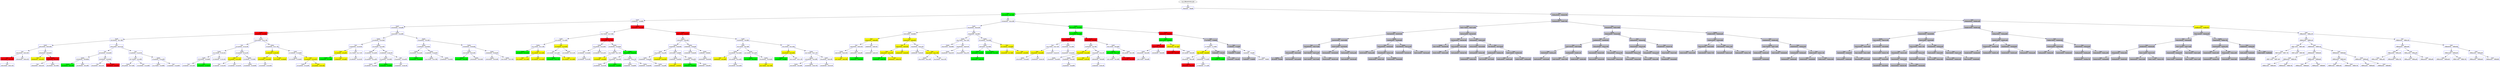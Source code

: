 /* Pid:   2504 */
digraph processtree {
graph [rankdir = "TB"];
vad_fffffa8000f4cab8 -> vad_fffffa8000f4f3d0
vad_fffffa8000f4f3d0 [label = "{ Vadl\n7ffe0000 - 7ffeffff }"shape = "record" color = "blue" style = "filled" fillcolor = "white"];
vad_fffffa8000f4f3d0 -> vad_fffffa8000fb7b20
vad_fffffa8000fb7b20 [label = "{ Vad \n04620000 - 0471ffff }"shape = "record" color = "blue" style = "filled" fillcolor = "green"];
vad_fffffa8000fb7b20 -> vad_fffffa80020f4660
vad_fffffa80020f4660 [label = "{ VadS\n03080000 - 030fffff }"shape = "record" color = "blue" style = "filled" fillcolor = "white"];
vad_fffffa80020f4660 -> vad_fffffa8000f490b0
vad_fffffa8000f490b0 [label = "{ VadS\n02630000 - 026affff }"shape = "record" color = "blue" style = "filled" fillcolor = "white"];
vad_fffffa8000f490b0 -> vad_fffffa8000f570e0
vad_fffffa8000f570e0 [label = "{ VadS\n01ec0000 - 01f3ffff }"shape = "record" color = "blue" style = "filled" fillcolor = "red"];
vad_fffffa8000f570e0 -> vad_fffffa8000f55820
vad_fffffa8000f55820 [label = "{ VadS\n00200000 - 0027ffff }"shape = "record" color = "blue" style = "filled" fillcolor = "white"];
vad_fffffa8000f55820 -> vad_fffffa8000f4f270
vad_fffffa8000f4f270 [label = "{ VadS\n00050000 - 00050fff }"shape = "record" color = "blue" style = "filled" fillcolor = "white"];
vad_fffffa8000f4f270 -> vad_fffffa8000f55010
vad_fffffa8000f55010 [label = "{ Vad \n00030000 - 00033fff }"shape = "record" color = "blue" style = "filled" fillcolor = "white"];
vad_fffffa8000f55010 -> vad_fffffa8000f54370
vad_fffffa8000f54370 [label = "{ Vad \n00010000 - 0001ffff }"shape = "record" color = "blue" style = "filled" fillcolor = "red"];
vad_fffffa8000f54370 -> vad_fffffa8000f57dd0
vad_fffffa8000f57dd0 [label = "{ Vad \n00020000 - 00021fff }"shape = "record" color = "blue" style = "filled" fillcolor = "white"];
vad_fffffa8000f55010 -> vad_fffffa8000f54880
vad_fffffa8000f54880 [label = "{ Vad \n00040000 - 00041fff }"shape = "record" color = "blue" style = "filled" fillcolor = "white"];
vad_fffffa8000f4f270 -> vad_fffffa8000f57430
vad_fffffa8000f57430 [label = "{ Vad \n000d0000 - 000d6fff }"shape = "record" color = "blue" style = "filled" fillcolor = "white"];
vad_fffffa8000f57430 -> vad_fffffa8000f56b60
vad_fffffa8000f56b60 [label = "{ Vad \n00060000 - 000c6fff }"shape = "record" color = "blue" style = "filled" fillcolor = "yellow"];
vad_fffffa8000f57430 -> vad_fffffa8000f5f780
vad_fffffa8000f5f780 [label = "{ Vadm\n000f0000 - 001effff }"shape = "record" color = "blue" style = "filled" fillcolor = "red"];
vad_fffffa8000f5f780 -> vad_fffffa8000f573a0
vad_fffffa8000f573a0 [label = "{ Vad \n000e0000 - 000e1fff }"shape = "record" color = "blue" style = "filled" fillcolor = "white"];
vad_fffffa8000f5f780 -> vad_fffffa8000f57270
vad_fffffa8000f57270 [label = "{ Vadm\n001f0000 - 001f0fff }"shape = "record" color = "blue" style = "filled" fillcolor = "white"];
vad_fffffa8000f55820 -> vad_fffffa8000f575f0
vad_fffffa8000f575f0 [label = "{ Vad \n00410000 - 00597fff }"shape = "record" color = "blue" style = "filled" fillcolor = "white"];
vad_fffffa8000f575f0 -> vad_fffffa8000f5cf80
vad_fffffa8000f5cf80 [label = "{ Vad \n003d0000 - 003d0fff }"shape = "record" color = "blue" style = "filled" fillcolor = "white"];
vad_fffffa8000f5cf80 -> vad_fffffa8000f57130
vad_fffffa8000f57130 [label = "{ Vadm\n00380000 - 00380fff }"shape = "record" color = "blue" style = "filled" fillcolor = "white"];
vad_fffffa8000f57130 -> vad_fffffa8000ea14b0
vad_fffffa8000ea14b0 [label = "{ Vadm\n00280000 - 0037ffff }"shape = "record" color = "blue" style = "filled" fillcolor = "green"];
vad_fffffa8000f57130 -> vad_fffffa8000f4e250
vad_fffffa8000f4e250 [label = "{ VadS\n00390000 - 003cffff }"shape = "record" color = "blue" style = "filled" fillcolor = "white"];
vad_fffffa8000f5cf80 -> vad_fffffa8000ef2e20
vad_fffffa8000ef2e20 [label = "{ Vad \n003f0000 - 003f0fff }"shape = "record" color = "blue" style = "filled" fillcolor = "white"];
vad_fffffa8000ef2e20 -> vad_fffffa8000f56800
vad_fffffa8000f56800 [label = "{ Vad \n003e0000 - 003e1fff }"shape = "record" color = "blue" style = "filled" fillcolor = "white"];
vad_fffffa8000ef2e20 -> vad_fffffa8000f55e00
vad_fffffa8000f55e00 [label = "{ VadS\n00400000 - 0040ffff }"shape = "record" color = "blue" style = "filled" fillcolor = "red"];
vad_fffffa8000f575f0 -> vad_fffffa8000f5f8c0
vad_fffffa8000f5f8c0 [label = "{ Vad \n01e60000 - 01e61fff }"shape = "record" color = "blue" style = "filled" fillcolor = "white"];
vad_fffffa8000f5f8c0 -> vad_fffffa8000f57560
vad_fffffa8000f57560 [label = "{ Vad \n00730000 - 01b2ffff }"shape = "record" color = "blue" style = "filled" fillcolor = "white"];
vad_fffffa8000f57560 -> vad_fffffa8000f574c0
vad_fffffa8000f574c0 [label = "{ Vadm\n005a0000 - 00720fff }"shape = "record" color = "blue" style = "filled" fillcolor = "white"];
vad_fffffa8000f57560 -> vad_fffffa8000f57310
vad_fffffa8000f57310 [label = "{ Vad \n01b30000 - 01e58fff }"shape = "record" color = "blue" style = "filled" fillcolor = "white"];
vad_fffffa8000f5f8c0 -> vad_fffffa8000f5c920
vad_fffffa8000f5c920 [label = "{ Vadm\n01ea0000 - 01ea0fff }"shape = "record" color = "blue" style = "filled" fillcolor = "white"];
vad_fffffa8000f5c920 -> vad_fffffa8000f4b180
vad_fffffa8000f4b180 [label = "{ Vadm\n01e70000 - 01e9ffff }"shape = "record" color = "blue" style = "filled" fillcolor = "white"];
vad_fffffa8000f5c920 -> vad_fffffa8000f4f490
vad_fffffa8000f4f490 [label = "{ Vad \n01eb0000 - 01eb0fff }"shape = "record" color = "blue" style = "filled" fillcolor = "white"];
vad_fffffa8000f570e0 -> vad_fffffa8000f8bbb0
vad_fffffa8000f8bbb0 [label = "{ Vadm\n02410000 - 02417fff }"shape = "record" color = "blue" style = "filled" fillcolor = "white"];
vad_fffffa8000f8bbb0 -> vad_fffffa8000f76a80
vad_fffffa8000f76a80 [label = "{ Vad \n023a0000 - 023a1fff }"shape = "record" color = "blue" style = "filled" fillcolor = "white"];
vad_fffffa8000f76a80 -> vad_fffffa8000f5bd70
vad_fffffa8000f5bd70 [label = "{ Vadm\n02370000 - 02381fff }"shape = "record" color = "blue" style = "filled" fillcolor = "white"];
vad_fffffa8000f5bd70 -> vad_fffffa8000f591e0
vad_fffffa8000f591e0 [label = "{ VadS\n02020000 - 0209ffff }"shape = "record" color = "blue" style = "filled" fillcolor = "white"];
vad_fffffa8000f591e0 -> vad_fffffa8000f5a2d0
vad_fffffa8000f5a2d0 [label = "{ Vad \n01f40000 - 0201efff }"shape = "record" color = "blue" style = "filled" fillcolor = "white"];
vad_fffffa8000f591e0 -> vad_fffffa8000f5a1b0
vad_fffffa8000f5a1b0 [label = "{ Vad \n020a0000 - 0236efff }"shape = "record" color = "blue" style = "filled" fillcolor = "green"];
vad_fffffa8000f5bd70 -> vad_fffffa8000f5e550
vad_fffffa8000f5e550 [label = "{ Vad \n02390000 - 02391fff }"shape = "record" color = "blue" style = "filled" fillcolor = "white"];
vad_fffffa8000f76a80 -> vad_fffffa8000e88180
vad_fffffa8000e88180 [label = "{ Vadm\n023e0000 - 023e5fff }"shape = "record" color = "blue" style = "filled" fillcolor = "white"];
vad_fffffa8000e88180 -> vad_fffffa8000f84ef0
vad_fffffa8000f84ef0 [label = "{ Vad \n023c0000 - 023c2fff }"shape = "record" color = "blue" style = "filled" fillcolor = "yellow"];
vad_fffffa8000f84ef0 -> vad_fffffa8000f7d5d0
vad_fffffa8000f7d5d0 [label = "{ Vad \n023b0000 - 023b1fff }"shape = "record" color = "blue" style = "filled" fillcolor = "white"];
vad_fffffa8000f84ef0 -> vad_fffffa8002260e40
vad_fffffa8002260e40 [label = "{ Vad \n023d0000 - 023d1fff }"shape = "record" color = "blue" style = "filled" fillcolor = "white"];
vad_fffffa8000e88180 -> vad_fffffa8000e87610
vad_fffffa8000e87610 [label = "{ Vadm\n023f0000 - 023f0fff }"shape = "record" color = "blue" style = "filled" fillcolor = "white"];
vad_fffffa8000e87610 -> vad_fffffa8000e9ff70
vad_fffffa8000e9ff70 [label = "{ Vadm\n02400000 - 02408fff }"shape = "record" color = "blue" style = "filled" fillcolor = "white"];
vad_fffffa8000f8bbb0 -> vad_fffffa8000e984b0
vad_fffffa8000e984b0 [label = "{ Vadm\n024a0000 - 02517fff }"shape = "record" color = "blue" style = "filled" fillcolor = "white"];
vad_fffffa8000e984b0 -> vad_fffffa8000f8c140
vad_fffffa8000f8c140 [label = "{ Vad \n02460000 - 02463fff }"shape = "record" color = "blue" style = "filled" fillcolor = "yellow"];
vad_fffffa8000f8c140 -> vad_fffffa8000f896d0
vad_fffffa8000f896d0 [label = "{ Vad \n02420000 - 02443fff }"shape = "record" color = "blue" style = "filled" fillcolor = "yellow"];
vad_fffffa8000f896d0 -> vad_fffffa8000f895c0
vad_fffffa8000f895c0 [label = "{ Vad \n02450000 - 02450fff }"shape = "record" color = "blue" style = "filled" fillcolor = "white"];
vad_fffffa8000f8c140 -> vad_fffffa8000f8de30
vad_fffffa8000f8de30 [label = "{ Vad \n02470000 - 0249efff }"shape = "record" color = "blue" style = "filled" fillcolor = "yellow"];
vad_fffffa8000e984b0 -> vad_fffffa80022458a0
vad_fffffa80022458a0 [label = "{ VadS\n02590000 - 02590fff }"shape = "record" color = "blue" style = "filled" fillcolor = "white"];
vad_fffffa80022458a0 -> vad_fffffa8000f4be10
vad_fffffa8000f4be10 [label = "{ Vadm\n02520000 - 0258bfff }"shape = "record" color = "blue" style = "filled" fillcolor = "white"];
vad_fffffa80022458a0 -> vad_fffffa8000f8daf0
vad_fffffa8000f8daf0 [label = "{ Vad \n025b0000 - 025b3fff }"shape = "record" color = "blue" style = "filled" fillcolor = "yellow"];
vad_fffffa8000f8daf0 -> vad_fffffa80021c7d40
vad_fffffa80021c7d40 [label = "{ VadS\n025a0000 - 025a0fff }"shape = "record" color = "blue" style = "filled" fillcolor = "white"];
vad_fffffa8000f8daf0 -> vad_fffffa8000f8da60
vad_fffffa8000f8da60 [label = "{ Vad \n025c0000 - 02625fff }"shape = "record" color = "blue" style = "filled" fillcolor = "yellow"];
vad_fffffa8000f490b0 -> vad_fffffa80020f4a50
vad_fffffa80020f4a50 [label = "{ VadS\n02dc0000 - 02e3ffff }"shape = "record" color = "blue" style = "filled" fillcolor = "white"];
vad_fffffa80020f4a50 -> vad_fffffa8000f725a0
vad_fffffa8000f725a0 [label = "{ Vadm\n02c90000 - 02c93fff }"shape = "record" color = "blue" style = "filled" fillcolor = "white"];
vad_fffffa8000f725a0 -> vad_fffffa8000f79420
vad_fffffa8000f79420 [label = "{ Vad \n029b0000 - 02c62fff }"shape = "record" color = "blue" style = "filled" fillcolor = "white"];
vad_fffffa8000f79420 -> vad_fffffa8000f45e30
vad_fffffa8000f45e30 [label = "{ Vad \n027b0000 - 028affff }"shape = "record" color = "blue" style = "filled" fillcolor = "yellow"];
vad_fffffa8000f45e30 -> vad_fffffa8000f61800
vad_fffffa8000f61800 [label = "{ VadS\n026b0000 - 027affff }"shape = "record" color = "blue" style = "filled" fillcolor = "green"];
vad_fffffa8000f45e30 -> vad_fffffa800101a280
vad_fffffa800101a280 [label = "{ Vad \n028b0000 - 029affff }"shape = "record" color = "blue" style = "filled" fillcolor = "yellow"];
vad_fffffa8000f79420 -> vad_fffffa8000f93520
vad_fffffa8000f93520 [label = "{ Vad \n02c70000 - 02c71fff }"shape = "record" color = "blue" style = "filled" fillcolor = "white"];
vad_fffffa8000f93520 -> vad_fffffa8000f88d90
vad_fffffa8000f88d90 [label = "{ Vad \n02c80000 - 02c81fff }"shape = "record" color = "blue" style = "filled" fillcolor = "white"];
vad_fffffa8000f725a0 -> vad_fffffa8000f95b80
vad_fffffa8000f95b80 [label = "{ Vadm\n02cc0000 - 02cc0fff }"shape = "record" color = "blue" style = "filled" fillcolor = "white"];
vad_fffffa8000f95b80 -> vad_fffffa8000f7bed0
vad_fffffa8000f7bed0 [label = "{ Vadm\n02cb0000 - 02cb0fff }"shape = "record" color = "blue" style = "filled" fillcolor = "white"];
vad_fffffa8000f7bed0 -> vad_fffffa8000f72500
vad_fffffa8000f72500 [label = "{ Vadm\n02ca0000 - 02ca3fff }"shape = "record" color = "blue" style = "filled" fillcolor = "white"];
vad_fffffa8000f95b80 -> vad_fffffa8000f88c70
vad_fffffa8000f88c70 [label = "{ Vad \n02d90000 - 02d91fff }"shape = "record" color = "blue" style = "filled" fillcolor = "white"];
vad_fffffa8000f88c70 -> vad_fffffa80022afe00
vad_fffffa80022afe00 [label = "{ VadS\n02ce0000 - 02d5ffff }"shape = "record" color = "blue" style = "filled" fillcolor = "white"];
vad_fffffa80022afe00 -> vad_fffffa8000f82650
vad_fffffa8000f82650 [label = "{ Vadm\n02cd0000 - 02cd0fff }"shape = "record" color = "blue" style = "filled" fillcolor = "white"];
vad_fffffa80022afe00 -> vad_fffffa8000fb7a80
vad_fffffa8000fb7a80 [label = "{ Vadm\n02d60000 - 02d8ffff }"shape = "record" color = "blue" style = "filled" fillcolor = "green"];
vad_fffffa8000f88c70 -> vad_fffffa8000f99d00
vad_fffffa8000f99d00 [label = "{ Vad \n02da0000 - 02da0fff }"shape = "record" color = "blue" style = "filled" fillcolor = "white"];
vad_fffffa8000f99d00 -> vad_fffffa8000f752f0
vad_fffffa8000f752f0 [label = "{ Vad \n02db0000 - 02db1fff }"shape = "record" color = "blue" style = "filled" fillcolor = "white"];
vad_fffffa80020f4a50 -> vad_fffffa8000ea2540
vad_fffffa8000ea2540 [label = "{ Vadm\n02ea0000 - 02f1ffff }"shape = "record" color = "blue" style = "filled" fillcolor = "white"];
vad_fffffa8000ea2540 -> vad_fffffa8000f803b0
vad_fffffa8000f803b0 [label = "{ Vadm\n02e60000 - 02e60fff }"shape = "record" color = "blue" style = "filled" fillcolor = "white"];
vad_fffffa8000f803b0 -> vad_fffffa8000f952a0
vad_fffffa8000f952a0 [label = "{ Vadm\n02e50000 - 02e50fff }"shape = "record" color = "blue" style = "filled" fillcolor = "white"];
vad_fffffa8000f952a0 -> vad_fffffa8000f958d0
vad_fffffa8000f958d0 [label = "{ Vadm\n02e40000 - 02e40fff }"shape = "record" color = "blue" style = "filled" fillcolor = "green"];
vad_fffffa8000f803b0 -> vad_fffffa8000f807e0
vad_fffffa8000f807e0 [label = "{ Vadm\n02e80000 - 02e80fff }"shape = "record" color = "blue" style = "filled" fillcolor = "white"];
vad_fffffa8000f807e0 -> vad_fffffa8000f80880
vad_fffffa8000f80880 [label = "{ Vadm\n02e70000 - 02e70fff }"shape = "record" color = "blue" style = "filled" fillcolor = "white"];
vad_fffffa8000f807e0 -> vad_fffffa8000f77940
vad_fffffa8000f77940 [label = "{ Vadm\n02e90000 - 02e90fff }"shape = "record" color = "blue" style = "filled" fillcolor = "white"];
vad_fffffa8000ea2540 -> vad_fffffa8000f77760
vad_fffffa8000f77760 [label = "{ Vadm\n03040000 - 03040fff }"shape = "record" color = "blue" style = "filled" fillcolor = "white"];
vad_fffffa8000f77760 -> vad_fffffa8000f778a0
vad_fffffa8000f778a0 [label = "{ Vadm\n03020000 - 03020fff }"shape = "record" color = "blue" style = "filled" fillcolor = "white"];
vad_fffffa8000f778a0 -> vad_fffffa8000f7bf70
vad_fffffa8000f7bf70 [label = "{ Vadm\n02f20000 - 0301ffff }"shape = "record" color = "blue" style = "filled" fillcolor = "green"];
vad_fffffa8000f778a0 -> vad_fffffa8000f77800
vad_fffffa8000f77800 [label = "{ Vadm\n03030000 - 03030fff }"shape = "record" color = "blue" style = "filled" fillcolor = "white"];
vad_fffffa8000f77760 -> vad_fffffa8000f77620
vad_fffffa8000f77620 [label = "{ Vadm\n03060000 - 03060fff }"shape = "record" color = "blue" style = "filled" fillcolor = "white"];
vad_fffffa8000f77620 -> vad_fffffa8000f776c0
vad_fffffa8000f776c0 [label = "{ Vadm\n03050000 - 03050fff }"shape = "record" color = "blue" style = "filled" fillcolor = "white"];
vad_fffffa8000f77620 -> vad_fffffa8000f77580
vad_fffffa8000f77580 [label = "{ Vadm\n03070000 - 03070fff }"shape = "record" color = "blue" style = "filled" fillcolor = "white"];
vad_fffffa80020f4660 -> vad_fffffa8000f92580
vad_fffffa8000f92580 [label = "{ VadS\n03de0000 - 03e5ffff }"shape = "record" color = "blue" style = "filled" fillcolor = "red"];
vad_fffffa8000f92580 -> vad_fffffa8001c7f010
vad_fffffa8001c7f010 [label = "{ Vad \n03270000 - 03270fff }"shape = "record" color = "blue" style = "filled" fillcolor = "white"];
vad_fffffa8001c7f010 -> vad_fffffa80020f5e40
vad_fffffa80020f5e40 [label = "{ VadS\n03150000 - 031cffff }"shape = "record" color = "blue" style = "filled" fillcolor = "white"];
vad_fffffa80020f5e40 -> vad_fffffa8000fa65e0
vad_fffffa8000fa65e0 [label = "{ Vadm\n03110000 - 03113fff }"shape = "record" color = "blue" style = "filled" fillcolor = "white"];
vad_fffffa8000fa65e0 -> vad_fffffa8000fa6a30
vad_fffffa8000fa6a30 [label = "{ Vadm\n03100000 - 03100fff }"shape = "record" color = "blue" style = "filled" fillcolor = "green"];
vad_fffffa8000fa65e0 -> vad_fffffa80021776e0
vad_fffffa80021776e0 [label = "{ Vad \n03130000 - 03130fff }"shape = "record" color = "blue" style = "filled" fillcolor = "yellow"];
vad_fffffa80021776e0 -> vad_fffffa8001d45a60
vad_fffffa8001d45a60 [label = "{ Vad \n03120000 - 03120fff }"shape = "record" color = "blue" style = "filled" fillcolor = "yellow"];
vad_fffffa80021776e0 -> vad_fffffa8001c733e0
vad_fffffa8001c733e0 [label = "{ Vad \n03140000 - 03140fff }"shape = "record" color = "blue" style = "filled" fillcolor = "yellow"];
vad_fffffa80020f5e40 -> vad_fffffa8000f9ca30
vad_fffffa8000f9ca30 [label = "{ Vad \n03240000 - 03240fff }"shape = "record" color = "blue" style = "filled" fillcolor = "yellow"];
vad_fffffa8000f9ca30 -> vad_fffffa8002178160
vad_fffffa8002178160 [label = "{ Vad \n03220000 - 03220fff }"shape = "record" color = "blue" style = "filled" fillcolor = "white"];
vad_fffffa8002178160 -> vad_fffffa8000fa6990
vad_fffffa8000fa6990 [label = "{ Vadm\n031d0000 - 03217fff }"shape = "record" color = "blue" style = "filled" fillcolor = "green"];
vad_fffffa8002178160 -> vad_fffffa8001c7a0d0
vad_fffffa8001c7a0d0 [label = "{ Vad \n03230000 - 03230fff }"shape = "record" color = "blue" style = "filled" fillcolor = "yellow"];
vad_fffffa8000f9ca30 -> vad_fffffa8000f9bdb0
vad_fffffa8000f9bdb0 [label = "{ VadS\n03250000 - 03251fff }"shape = "record" color = "blue" style = "filled" fillcolor = "white"];
vad_fffffa8001c7f010 -> vad_fffffa8000f590f0
vad_fffffa8000f590f0 [label = "{ VadS\n032c0000 - 0333ffff }"shape = "record" color = "blue" style = "filled" fillcolor = "red"];
vad_fffffa8000f590f0 -> vad_fffffa8002231330
vad_fffffa8002231330 [label = "{ Vadm\n032a0000 - 032a0fff }"shape = "record" color = "blue" style = "filled" fillcolor = "white"];
vad_fffffa8002231330 -> vad_fffffa8002183ec0
vad_fffffa8002183ec0 [label = "{ Vad \n03280000 - 03280fff }"shape = "record" color = "blue" style = "filled" fillcolor = "white"];
vad_fffffa8002183ec0 -> vad_fffffa8000f60a50
vad_fffffa8000f60a50 [label = "{ Vadm\n03290000 - 03292fff }"shape = "record" color = "blue" style = "filled" fillcolor = "white"];
vad_fffffa8002231330 -> vad_fffffa8001ee49d0
vad_fffffa8001ee49d0 [label = "{ Vadm\n032b0000 - 032b2fff }"shape = "record" color = "blue" style = "filled" fillcolor = "white"];
vad_fffffa8000f590f0 -> vad_fffffa8002178630
vad_fffffa8002178630 [label = "{ Vadm\n03c80000 - 03c80fff }"shape = "record" color = "blue" style = "filled" fillcolor = "white"];
vad_fffffa8002178630 -> vad_fffffa8001fdfcb0
vad_fffffa8001fdfcb0 [label = "{ Vadm\n03c70000 - 03c72fff }"shape = "record" color = "blue" style = "filled" fillcolor = "white"];
vad_fffffa8001fdfcb0 -> vad_fffffa8000f84dd0
vad_fffffa8000f84dd0 [label = "{ Vad \n03340000 - 03c6ffff }"shape = "record" color = "blue" style = "filled" fillcolor = "yellow"];
vad_fffffa8002178630 -> vad_fffffa8002183630
vad_fffffa8002183630 [label = "{ Vadm\n03da0000 - 03da2fff }"shape = "record" color = "blue" style = "filled" fillcolor = "green"];
vad_fffffa8002183630 -> vad_fffffa8000f840a0
vad_fffffa8000f840a0 [label = "{ VadS\n03ca0000 - 03d1ffff }"shape = "record" color = "blue" style = "filled" fillcolor = "white"];
vad_fffffa8000f840a0 -> vad_fffffa80021786d0
vad_fffffa80021786d0 [label = "{ Vadm\n03c90000 - 03c92fff }"shape = "record" color = "blue" style = "filled" fillcolor = "white"];
vad_fffffa8000f840a0 -> vad_fffffa8000f920e0
vad_fffffa8000f920e0 [label = "{ VadS\n03d20000 - 03d9ffff }"shape = "record" color = "blue" style = "filled" fillcolor = "green"];
vad_fffffa8002183630 -> vad_fffffa8002262990
vad_fffffa8002262990 [label = "{ Vadm\n03dc0000 - 03dc1fff }"shape = "record" color = "blue" style = "filled" fillcolor = "white"];
vad_fffffa8002262990 -> vad_fffffa8001ed0460
vad_fffffa8001ed0460 [label = "{ Vadm\n03db0000 - 03dbffff }"shape = "record" color = "blue" style = "filled" fillcolor = "white"];
vad_fffffa8002262990 -> vad_fffffa80021836d0
vad_fffffa80021836d0 [label = "{ Vadm\n03dd0000 - 03dd0fff }"shape = "record" color = "blue" style = "filled" fillcolor = "white"];
vad_fffffa8000f92580 -> vad_fffffa80020f5270
vad_fffffa80020f5270 [label = "{ VadS\n04010000 - 0408ffff }"shape = "record" color = "blue" style = "filled" fillcolor = "red"];
vad_fffffa80020f5270 -> vad_fffffa8000e87cf0
vad_fffffa8000e87cf0 [label = "{ Vadm\n03fc0000 - 03fc0fff }"shape = "record" color = "blue" style = "filled" fillcolor = "white"];
vad_fffffa8000e87cf0 -> vad_fffffa80022636f0
vad_fffffa80022636f0 [label = "{ Vadm\n03ee0000 - 03ee0fff }"shape = "record" color = "blue" style = "filled" fillcolor = "white"];
vad_fffffa80022636f0 -> vad_fffffa8000ef10b0
vad_fffffa8000ef10b0 [label = "{ VadS\n03ec0000 - 03ecffff }"shape = "record" color = "blue" style = "filled" fillcolor = "white"];
vad_fffffa8000ef10b0 -> vad_fffffa800220f4a0
vad_fffffa800220f4a0 [label = "{ VadS\n03eb0000 - 03eb0fff }"shape = "record" color = "blue" style = "filled" fillcolor = "white"];
vad_fffffa800220f4a0 -> vad_fffffa8000faea30
vad_fffffa8000faea30 [label = "{ Vadm\n03e60000 - 03eaffff }"shape = "record" color = "blue" style = "filled" fillcolor = "white"];
vad_fffffa8000ef10b0 -> vad_fffffa8000e6d680
vad_fffffa8000e6d680 [label = "{ Vad \n03ed0000 - 03ed0fff }"shape = "record" color = "blue" style = "filled" fillcolor = "yellow"];
vad_fffffa80022636f0 -> vad_fffffa8000f5b230
vad_fffffa8000f5b230 [label = "{ VadS\n03f10000 - 03f8ffff }"shape = "record" color = "blue" style = "filled" fillcolor = "white"];
vad_fffffa8000f5b230 -> vad_fffffa800220f140
vad_fffffa800220f140 [label = "{ Vadm\n03ef0000 - 03ef0fff }"shape = "record" color = "blue" style = "filled" fillcolor = "white"];
vad_fffffa800220f140 -> vad_fffffa8000f01d10
vad_fffffa8000f01d10 [label = "{ Vad \n03f00000 - 03f00fff }"shape = "record" color = "blue" style = "filled" fillcolor = "yellow"];
vad_fffffa8000f5b230 -> vad_fffffa8001ee4930
vad_fffffa8001ee4930 [label = "{ Vadm\n03fa0000 - 03fa0fff }"shape = "record" color = "blue" style = "filled" fillcolor = "white"];
vad_fffffa8001ee4930 -> vad_fffffa8001ed03c0
vad_fffffa8001ed03c0 [label = "{ Vadm\n03f90000 - 03f90fff }"shape = "record" color = "blue" style = "filled" fillcolor = "green"];
vad_fffffa8001ee4930 -> vad_fffffa8001ed0500
vad_fffffa8001ed0500 [label = "{ Vadm\n03fb0000 - 03fb0fff }"shape = "record" color = "blue" style = "filled" fillcolor = "white"];
vad_fffffa8000e87cf0 -> vad_fffffa8001c78410
vad_fffffa8001c78410 [label = "{ Vadm\n03fe0000 - 03fe0fff }"shape = "record" color = "blue" style = "filled" fillcolor = "white"];
vad_fffffa8001c78410 -> vad_fffffa8001fdfc10
vad_fffffa8001fdfc10 [label = "{ Vadm\n03fd0000 - 03fd0fff }"shape = "record" color = "blue" style = "filled" fillcolor = "white"];
vad_fffffa8001c78410 -> vad_fffffa800202bf70
vad_fffffa800202bf70 [label = "{ Vadm\n03ff0000 - 03ff0fff }"shape = "record" color = "blue" style = "filled" fillcolor = "white"];
vad_fffffa800202bf70 -> vad_fffffa8002247ed0
vad_fffffa8002247ed0 [label = "{ Vadm\n04000000 - 04000fff }"shape = "record" color = "blue" style = "filled" fillcolor = "white"];
vad_fffffa80020f5270 -> vad_fffffa8000f77530
vad_fffffa8000f77530 [label = "{ VadS\n04280000 - 042fffff }"shape = "record" color = "blue" style = "filled" fillcolor = "white"];
vad_fffffa8000f77530 -> vad_fffffa8000f7e2e0
vad_fffffa8000f7e2e0 [label = "{ VadS\n041c0000 - 0423ffff }"shape = "record" color = "blue" style = "filled" fillcolor = "white"];
vad_fffffa8000f7e2e0 -> vad_fffffa8002247f70
vad_fffffa8002247f70 [label = "{ Vadm\n04190000 - 04190fff }"shape = "record" color = "blue" style = "filled" fillcolor = "white"];
vad_fffffa8002247f70 -> vad_fffffa8000faead0
vad_fffffa8000faead0 [label = "{ Vad \n04090000 - 0418ffff }"shape = "record" color = "blue" style = "filled" fillcolor = "yellow"];
vad_fffffa8002247f70 -> vad_fffffa8001f0f750
vad_fffffa8001f0f750 [label = "{ Vadm\n041a0000 - 041a0fff }"shape = "record" color = "blue" style = "filled" fillcolor = "white"];
vad_fffffa8001f0f750 -> vad_fffffa8001f0f7f0
vad_fffffa8001f0f7f0 [label = "{ Vadm\n041b0000 - 041b0fff }"shape = "record" color = "blue" style = "filled" fillcolor = "white"];
vad_fffffa8000f7e2e0 -> vad_fffffa8002210970
vad_fffffa8002210970 [label = "{ Vadm\n04250000 - 04250fff }"shape = "record" color = "blue" style = "filled" fillcolor = "white"];
vad_fffffa8002210970 -> vad_fffffa80022108d0
vad_fffffa80022108d0 [label = "{ Vadm\n04240000 - 04240fff }"shape = "record" color = "blue" style = "filled" fillcolor = "green"];
vad_fffffa8002210970 -> vad_fffffa8001f122f0
vad_fffffa8001f122f0 [label = "{ Vadm\n04260000 - 04260fff }"shape = "record" color = "blue" style = "filled" fillcolor = "white"];
vad_fffffa8001f122f0 -> vad_fffffa8001ba6a90
vad_fffffa8001ba6a90 [label = "{ Vad \n04270000 - 04270fff }"shape = "record" color = "blue" style = "filled" fillcolor = "yellow"];
vad_fffffa8000f77530 -> vad_fffffa8000efce60
vad_fffffa8000efce60 [label = "{ Vad \n04520000 - 04520fff }"shape = "record" color = "blue" style = "filled" fillcolor = "white"];
vad_fffffa8000efce60 -> vad_fffffa8000f00260
vad_fffffa8000f00260 [label = "{ Vad \n04500000 - 04500fff }"shape = "record" color = "blue" style = "filled" fillcolor = "yellow"];
vad_fffffa8000f00260 -> vad_fffffa800100ca50
vad_fffffa800100ca50 [label = "{ Vadm\n04300000 - 044fffff }"shape = "record" color = "blue" style = "filled" fillcolor = "green"];
vad_fffffa8000f00260 -> vad_fffffa8000ece150
vad_fffffa8000ece150 [label = "{ Vad \n04510000 - 04511fff }"shape = "record" color = "blue" style = "filled" fillcolor = "white"];
vad_fffffa8000efce60 -> vad_fffffa800225b840
vad_fffffa800225b840 [label = "{ Vadm\n04570000 - 04571fff }"shape = "record" color = "blue" style = "filled" fillcolor = "white"];
vad_fffffa800225b840 -> vad_fffffa8001c9fe20
vad_fffffa8001c9fe20 [label = "{ Vadm\n04540000 - 0455ffff }"shape = "record" color = "blue" style = "filled" fillcolor = "white"];
vad_fffffa8001c9fe20 -> vad_fffffa8001c9fd80
vad_fffffa8001c9fd80 [label = "{ Vadm\n04530000 - 0453ffff }"shape = "record" color = "blue" style = "filled" fillcolor = "white"];
vad_fffffa8001c9fe20 -> vad_fffffa800225b7a0
vad_fffffa800225b7a0 [label = "{ Vadm\n04560000 - 04567fff }"shape = "record" color = "blue" style = "filled" fillcolor = "white"];
vad_fffffa800225b840 -> vad_fffffa8000fa6ad0
vad_fffffa8000fa6ad0 [label = "{ VadS\n045a0000 - 0461ffff }"shape = "record" color = "blue" style = "filled" fillcolor = "white"];
vad_fffffa8000fa6ad0 -> vad_fffffa8002260ed0
vad_fffffa8002260ed0 [label = "{ Vadm\n04580000 - 04591fff }"shape = "record" color = "blue" style = "filled" fillcolor = "white"];
vad_fffffa8000fb7b20 -> vad_fffffa8000ef13c0
vad_fffffa8000ef13c0 [label = "{ Vad \n05940000 - 05b19fff }"shape = "record" color = "blue" style = "filled" fillcolor = "white"];
vad_fffffa8000ef13c0 -> vad_fffffa8000fb6510
vad_fffffa8000fb6510 [label = "{ VadS\n04a40000 - 04e42fff }"shape = "record" color = "blue" style = "filled" fillcolor = "white"];
vad_fffffa8000fb6510 -> vad_fffffa8001c89220
vad_fffffa8001c89220 [label = "{ VadS\n04910000 - 0498ffff }"shape = "record" color = "blue" style = "filled" fillcolor = "white"];
vad_fffffa8001c89220 -> vad_fffffa8001df58e0
vad_fffffa8001df58e0 [label = "{ Vad \n048e0000 - 048e0fff }"shape = "record" color = "blue" style = "filled" fillcolor = "yellow"];
vad_fffffa8001df58e0 -> vad_fffffa8000ffc5b0
vad_fffffa8000ffc5b0 [label = "{ Vad \n04830000 - 04831fff }"shape = "record" color = "blue" style = "filled" fillcolor = "white"];
vad_fffffa8000ffc5b0 -> vad_fffffa80020a1010
vad_fffffa80020a1010 [label = "{ Vadm\n04820000 - 04820fff }"shape = "record" color = "blue" style = "filled" fillcolor = "white"];
vad_fffffa80020a1010 -> vad_fffffa8000fb8b20
vad_fffffa8000fb8b20 [label = "{ Vad \n04720000 - 0481ffff }"shape = "record" color = "blue" style = "filled" fillcolor = "yellow"];
vad_fffffa8000ffc5b0 -> vad_fffffa8000eae9c0
vad_fffffa8000eae9c0 [label = "{ VadS\n04850000 - 048cffff }"shape = "record" color = "blue" style = "filled" fillcolor = "white"];
vad_fffffa8000eae9c0 -> vad_fffffa8001015610
vad_fffffa8001015610 [label = "{ Vadm\n048d0000 - 048d3fff }"shape = "record" color = "blue" style = "filled" fillcolor = "green"];
vad_fffffa8001df58e0 -> vad_fffffa8001414430
vad_fffffa8001414430 [label = "{ Vad \n048f0000 - 048f1fff }"shape = "record" color = "blue" style = "filled" fillcolor = "white"];
vad_fffffa8001414430 -> vad_fffffa80020f10b0
vad_fffffa80020f10b0 [label = "{ Vad \n04900000 - 04901fff }"shape = "record" color = "blue" style = "filled" fillcolor = "white"];
vad_fffffa8001c89220 -> vad_fffffa8000f01690
vad_fffffa8000f01690 [label = "{ Vad \n049e0000 - 049e0fff }"shape = "record" color = "blue" style = "filled" fillcolor = "yellow"];
vad_fffffa8000f01690 -> vad_fffffa80010195f0
vad_fffffa80010195f0 [label = "{ Vad \n049c0000 - 049c0fff }"shape = "record" color = "blue" style = "filled" fillcolor = "yellow"];
vad_fffffa80010195f0 -> vad_fffffa800102d1f0
vad_fffffa800102d1f0 [label = "{ Vad \n049a0000 - 049a3fff }"shape = "record" color = "blue" style = "filled" fillcolor = "yellow"];
vad_fffffa800102d1f0 -> vad_fffffa800102c0a0
vad_fffffa800102c0a0 [label = "{ Vad \n04990000 - 04997fff }"shape = "record" color = "blue" style = "filled" fillcolor = "green"];
vad_fffffa800102d1f0 -> vad_fffffa800102e470
vad_fffffa800102e470 [label = "{ Vad \n049b0000 - 049b7fff }"shape = "record" color = "blue" style = "filled" fillcolor = "yellow"];
vad_fffffa80010195f0 -> vad_fffffa800101af80
vad_fffffa800101af80 [label = "{ Vad \n049d0000 - 049d0fff }"shape = "record" color = "blue" style = "filled" fillcolor = "yellow"];
vad_fffffa8000f01690 -> vad_fffffa8000ef1870
vad_fffffa8000ef1870 [label = "{ Vad \n04a00000 - 04a01fff }"shape = "record" color = "blue" style = "filled" fillcolor = "white"];
vad_fffffa8000ef1870 -> vad_fffffa8000e86d60
vad_fffffa8000e86d60 [label = "{ Vadm\n049f0000 - 049f0fff }"shape = "record" color = "blue" style = "filled" fillcolor = "white"];
vad_fffffa8000ef1870 -> vad_fffffa8000efac70
vad_fffffa8000efac70 [label = "{ Vad \n04a20000 - 04a23fff }"shape = "record" color = "blue" style = "filled" fillcolor = "yellow"];
vad_fffffa8000efac70 -> vad_fffffa8000e9fa90
vad_fffffa8000e9fa90 [label = "{ Vadm\n04a10000 - 04a1afff }"shape = "record" color = "blue" style = "filled" fillcolor = "white"];
vad_fffffa8000efac70 -> vad_fffffa8001ba6490
vad_fffffa8001ba6490 [label = "{ Vad \n04a30000 - 04a31fff }"shape = "record" color = "blue" style = "filled" fillcolor = "white"];
vad_fffffa8000fb6510 -> vad_fffffa800225d630
vad_fffffa800225d630 [label = "{ VadS\n04eb0000 - 04f2ffff }"shape = "record" color = "blue" style = "filled" fillcolor = "white"];
vad_fffffa800225d630 -> vad_fffffa8000ea0ed0
vad_fffffa8000ea0ed0 [label = "{ Vadm\n04e70000 - 04e72fff }"shape = "record" color = "blue" style = "filled" fillcolor = "white"];
vad_fffffa8000ea0ed0 -> vad_fffffa8000e9f1b0
vad_fffffa8000e9f1b0 [label = "{ Vadm\n04e50000 - 04e6ffff }"shape = "record" color = "blue" style = "filled" fillcolor = "white"];
vad_fffffa8000ea0ed0 -> vad_fffffa8000f02f80
vad_fffffa8000f02f80 [label = "{ Vad \n04e90000 - 04e91fff }"shape = "record" color = "blue" style = "filled" fillcolor = "white"];
vad_fffffa8000f02f80 -> vad_fffffa8000ea0c60
vad_fffffa8000ea0c60 [label = "{ Vadm\n04e80000 - 04e82fff }"shape = "record" color = "blue" style = "filled" fillcolor = "white"];
vad_fffffa8000f02f80 -> vad_fffffa8000ea0f70
vad_fffffa8000ea0f70 [label = "{ Vadm\n04ea0000 - 04ea2fff }"shape = "record" color = "blue" style = "filled" fillcolor = "white"];
vad_fffffa800225d630 -> vad_fffffa800101ce20
vad_fffffa800101ce20 [label = "{ Vadm\n05240000 - 0563ffff }"shape = "record" color = "blue" style = "filled" fillcolor = "white"];
vad_fffffa800101ce20 -> vad_fffffa8000e7e1a0
vad_fffffa8000e7e1a0 [label = "{ VadS\n04fc0000 - 0503ffff }"shape = "record" color = "blue" style = "filled" fillcolor = "white"];
vad_fffffa8000e7e1a0 -> vad_fffffa8000f550c0
vad_fffffa8000f550c0 [label = "{ VadS\n04f30000 - 04faffff }"shape = "record" color = "blue" style = "filled" fillcolor = "green"];
vad_fffffa8000f550c0 -> vad_fffffa8000f9db90
vad_fffffa8000f9db90 [label = "{ Vad \n04fb0000 - 04fb1fff }"shape = "record" color = "blue" style = "filled" fillcolor = "green"];
vad_fffffa8000e7e1a0 -> vad_fffffa8002263650
vad_fffffa8002263650 [label = "{ Vadm\n05040000 - 0523ffff }"shape = "record" color = "blue" style = "filled" fillcolor = "green"];
vad_fffffa800101ce20 -> vad_fffffa8000efcef0
vad_fffffa8000efcef0 [label = "{ Vad \n05740000 - 0583ffff }"shape = "record" color = "blue" style = "filled" fillcolor = "yellow"];
vad_fffffa8000efcef0 -> vad_fffffa8000ef1990
vad_fffffa8000ef1990 [label = "{ Vad \n05640000 - 0573ffff }"shape = "record" color = "blue" style = "filled" fillcolor = "yellow"];
vad_fffffa8000efcef0 -> vad_fffffa8000ef1900
vad_fffffa8000ef1900 [label = "{ Vad \n05840000 - 0593ffff }"shape = "record" color = "blue" style = "filled" fillcolor = "yellow"];
vad_fffffa8000ef13c0 -> vad_fffffa8002069b10
vad_fffffa8002069b10 [label = "{ VadS\n06320000 - 0639ffff }"shape = "record" color = "blue" style = "filled" fillcolor = "green"];
vad_fffffa8002069b10 -> vad_fffffa8002260f70
vad_fffffa8002260f70 [label = "{ Vadm\n05c40000 - 05e3ffff }"shape = "record" color = "blue" style = "filled" fillcolor = "green"];
vad_fffffa8002260f70 -> vad_fffffa8001ba7240
vad_fffffa8001ba7240 [label = "{ VadS\n05ba0000 - 05baffff }"shape = "record" color = "blue" style = "filled" fillcolor = "red"];
vad_fffffa8001ba7240 -> vad_fffffa8000f9d520
vad_fffffa8000f9d520 [label = "{ Vad \n05b70000 - 05b71fff }"shape = "record" color = "blue" style = "filled" fillcolor = "white"];
vad_fffffa8000f9d520 -> vad_fffffa8000f9db00
vad_fffffa8000f9db00 [label = "{ Vad \n05b50000 - 05b56fff }"shape = "record" color = "blue" style = "filled" fillcolor = "yellow"];
vad_fffffa8000f9db00 -> vad_fffffa8002092f70
vad_fffffa8002092f70 [label = "{ Vadm\n05b20000 - 05b4bfff }"shape = "record" color = "blue" style = "filled" fillcolor = "white"];
vad_fffffa8000f9db00 -> vad_fffffa8000f9da70
vad_fffffa8000f9da70 [label = "{ Vad \n05b60000 - 05b61fff }"shape = "record" color = "blue" style = "filled" fillcolor = "white"];
vad_fffffa8000f9d520 -> vad_fffffa80010113a0
vad_fffffa80010113a0 [label = "{ Vad \n05b80000 - 05b81fff }"shape = "record" color = "blue" style = "filled" fillcolor = "white"];
vad_fffffa8001ba7240 -> vad_fffffa80022514e0
vad_fffffa80022514e0 [label = "{ VadS\n05bc0000 - 05c3ffff }"shape = "record" color = "blue" style = "filled" fillcolor = "white"];
vad_fffffa80022514e0 -> vad_fffffa8000fa7e20
vad_fffffa8000fa7e20 [label = "{ Vad \n05bb0000 - 05bb0fff }"shape = "record" color = "blue" style = "filled" fillcolor = "white"];
vad_fffffa8002260f70 -> vad_fffffa8001de7c10
vad_fffffa8001de7c10 [label = "{ VadS\n060f0000 - 060fffff }"shape = "record" color = "blue" style = "filled" fillcolor = "red"];
vad_fffffa8001de7c10 -> vad_fffffa8000eca1e0
vad_fffffa8000eca1e0 [label = "{ VadS\n05f00000 - 05f7ffff }"shape = "record" color = "blue" style = "filled" fillcolor = "white"];
vad_fffffa8000eca1e0 -> vad_fffffa800101a010
vad_fffffa800101a010 [label = "{ Vad \n05e50000 - 05e50fff }"shape = "record" color = "blue" style = "filled" fillcolor = "yellow"];
vad_fffffa800101a010 -> vad_fffffa80010152c0
vad_fffffa80010152c0 [label = "{ Vadm\n05e40000 - 05e40fff }"shape = "record" color = "blue" style = "filled" fillcolor = "white"];
vad_fffffa800101a010 -> vad_fffffa80010497c0
vad_fffffa80010497c0 [label = "{ Vadm\n05ef0000 - 05ef3fff }"shape = "record" color = "blue" style = "filled" fillcolor = "white"];
vad_fffffa80010497c0 -> vad_fffffa8001c61520
vad_fffffa8001c61520 [label = "{ VadS\n05e60000 - 05edffff }"shape = "record" color = "blue" style = "filled" fillcolor = "white"];
vad_fffffa8000eca1e0 -> vad_fffffa8000ef7970
vad_fffffa8000ef7970 [label = "{ Vad \n05fa0000 - 05fa1fff }"shape = "record" color = "blue" style = "filled" fillcolor = "white"];
vad_fffffa8000ef7970 -> vad_fffffa800102e0d0
vad_fffffa800102e0d0 [label = "{ Vad \n05f90000 - 05f97fff }"shape = "record" color = "blue" style = "filled" fillcolor = "yellow"];
vad_fffffa8000ef7970 -> vad_fffffa800226f8f0
vad_fffffa800226f8f0 [label = "{ VadS\n06040000 - 060bffff }"shape = "record" color = "blue" style = "filled" fillcolor = "white"];
vad_fffffa800226f8f0 -> vad_fffffa8001037aa0
vad_fffffa8001037aa0 [label = "{ Vad \n05fb0000 - 05fb1fff }"shape = "record" color = "blue" style = "filled" fillcolor = "white"];
vad_fffffa8001de7c10 -> vad_fffffa8000eb52f0
vad_fffffa8000eb52f0 [label = "{ VadS\n06210000 - 0628ffff }"shape = "record" color = "blue" style = "filled" fillcolor = "white"];
vad_fffffa8000eb52f0 -> vad_fffffa80010465f0
vad_fffffa80010465f0 [label = "{ Vadm\n061a0000 - 061e7fff }"shape = "record" color = "blue" style = "filled" fillcolor = "green"];
vad_fffffa80010465f0 -> vad_fffffa80021de0e0
vad_fffffa80021de0e0 [label = "{ VadS\n06120000 - 0619ffff }"shape = "record" color = "blue" style = "filled" fillcolor = "white"];
vad_fffffa80010465f0 -> vad_fffffa80022a3ac0
vad_fffffa80022a3ac0 [label = "{ VadS\n06200000 - 0620ffff }"shape = "record" color = "blue" style = "filled" fillcolor = "red"];
vad_fffffa8000eb52f0 -> vad_fffffa80021770e0
vad_fffffa80021770e0 [label = "{ VadS\n062a0000 - 0631ffff }"shape = "record" color = "blue" style = "filled" fillcolor = "white"];
vad_fffffa8002069b10 -> vad_fffffa8000e8cb10
vad_fffffa8000e8cb10 [label = "{ VadS\n06860000 - 068dffff }"shape = "record" color = "blue" style = "filled" fillcolor = "red"];
vad_fffffa8000e8cb10 -> vad_fffffa8001df50d0
vad_fffffa8001df50d0 [label = "{ VadS\n06610000 - 0668ffff }"shape = "record" color = "blue" style = "filled" fillcolor = "green"];
vad_fffffa8001df50d0 -> vad_fffffa80021a8620
vad_fffffa80021a8620 [label = "{ VadS\n064f0000 - 0656ffff }"shape = "record" color = "blue" style = "filled" fillcolor = "red"];
vad_fffffa80021a8620 -> vad_fffffa8001c7c830
vad_fffffa8001c7c830 [label = "{ VadS\n063e0000 - 0645ffff }"shape = "record" color = "blue" style = "filled" fillcolor = "white"];
vad_fffffa8001c7c830 -> vad_fffffa80022586b0
vad_fffffa80022586b0 [label = "{ VadS\n06470000 - 064effff }"shape = "record" color = "blue" style = "filled" fillcolor = "white"];
vad_fffffa80021a8620 -> vad_fffffa8001ed76b0
vad_fffffa8001ed76b0 [label = "{ VadS\n06590000 - 0660ffff }"shape = "record" color = "blue" style = "filled" fillcolor = "white"];
vad_fffffa8001df50d0 -> vad_fffffa8000ef1a20
vad_fffffa8000ef1a20 [label = "{ Vad \n066e0000 - 0679ffff }"shape = "record" color = "blue" style = "filled" fillcolor = "yellow"];
vad_fffffa8000ef1a20 -> vad_fffffa8001e2a1e0
vad_fffffa8001e2a1e0 [label = "{ VadS\n066d0000 - 066dffff }"shape = "record" color = "blue" style = "filled" fillcolor = "red"];
vad_fffffa8000ef1a20 -> vad_fffffa80021e8230
vad_fffffa80021e8230 [label = "{ VadS\n067e0000 - 0685ffff }"shape = "record" color = "blue" style = "filled" fillcolor = "white"];
vad_fffffa8000e8cb10 -> vad_fffffa8000f4fd40
vad_fffffa8000f4fd40 [label = "{ Vad \n77a70000 - 77b8efff }"shape = "record" color = "blue" style = "filled" fillcolor = "gray"];
vad_fffffa8000f4fd40 -> vad_fffffa8000face40
vad_fffffa8000face40 [label = "{ VadS\n071f0000 - 0726ffff }"shape = "record" color = "blue" style = "filled" fillcolor = "white"];
vad_fffffa8000face40 -> vad_fffffa80010153e0
vad_fffffa80010153e0 [label = "{ Vad \n06c70000 - 06d6ffff }"shape = "record" color = "blue" style = "filled" fillcolor = "yellow"];
vad_fffffa80010153e0 -> vad_fffffa8001ec1430
vad_fffffa8001ec1430 [label = "{ VadS\n06aa0000 - 06b1ffff }"shape = "record" color = "blue" style = "filled" fillcolor = "white"];
vad_fffffa8001ec1430 -> vad_fffffa8000ffb610
vad_fffffa8000ffb610 [label = "{ VadS\n069c0000 - 06a3ffff }"shape = "record" color = "blue" style = "filled" fillcolor = "red"];
vad_fffffa80010153e0 -> vad_fffffa8000f92390
vad_fffffa8000f92390 [label = "{ Vadm\n06dd0000 - 070cffff }"shape = "record" color = "blue" style = "filled" fillcolor = "white"];
vad_fffffa8000f92390 -> vad_fffffa8001f11620
vad_fffffa8001f11620 [label = "{ VadS\n070d0000 - 071cffff }"shape = "record" color = "blue" style = "filled" fillcolor = "white"];
vad_fffffa8000face40 -> vad_fffffa8001040f00
vad_fffffa8001040f00 [label = "{ Vad \n758b0000 - 75992fff }"shape = "record" color = "blue" style = "filled" fillcolor = "gray"];
vad_fffffa8001040f00 -> vad_fffffa8001f99410
vad_fffffa8001f99410 [label = "{ Vadm\n07270000 - 07358fff }"shape = "record" color = "blue" style = "filled" fillcolor = "green"];
vad_fffffa8001040f00 -> vad_fffffa8000f9c190
vad_fffffa8000f9c190 [label = "{ Vad \n759a0000 - 759a5fff }"shape = "record" color = "blue" style = "filled" fillcolor = "gray"];
vad_fffffa8000f4fd40 -> vad_fffffa8000f55f80
vad_fffffa8000f55f80 [label = "{ Vad \n77c90000 - 77e38fff }"shape = "record" color = "blue" style = "filled" fillcolor = "gray"];
vad_fffffa8000f55f80 -> vad_fffffa8000f571d0
vad_fffffa8000f571d0 [label = "{ Vadm\n77b90000 - 77c89fff }"shape = "record" color = "blue" style = "filled" fillcolor = "gray"];
vad_fffffa8000f55f80 -> vad_fffffa8000f54250
vad_fffffa8000f54250 [label = "{ Vad \n7efe0000 - 7f0dffff }"shape = "record" color = "blue" style = "filled" fillcolor = "white"];
vad_fffffa8000f54250 -> vad_fffffa8000fa7ab0
vad_fffffa8000fa7ab0 [label = "{ Vad \n77e60000 - 77e66fff }"shape = "record" color = "blue" style = "filled" fillcolor = "gray"];
vad_fffffa8000f54250 -> vad_fffffa8000f455e0
vad_fffffa8000f455e0 [label = "{ VadS\n7f0e0000 - 7ffdffff }"shape = "record" color = "blue" style = "filled" fillcolor = "white"];
vad_fffffa8000f4f3d0 -> vad_fffffa8000f57c20
vad_fffffa8000f57c20 [label = "{ Vad \n7fefbe40000 - 7fefbe95fff }"shape = "record" color = "blue" style = "filled" fillcolor = "gray"];
vad_fffffa8000f57c20 -> vad_fffffa8000f7be30
vad_fffffa8000f7be30 [label = "{ Vadm\n7fef8db0000 - 7fef8f79fff }"shape = "record" color = "blue" style = "filled" fillcolor = "gray"];
vad_fffffa8000f7be30 -> vad_fffffa8000f80320
vad_fffffa8000f80320 [label = "{ Vad \n7fef5770000 - 7fef57eefff }"shape = "record" color = "blue" style = "filled" fillcolor = "gray"];
vad_fffffa8000f80320 -> vad_fffffa8000ef1510
vad_fffffa8000ef1510 [label = "{ Vad \n7fef3eb0000 - 7fef3f03fff }"shape = "record" color = "blue" style = "filled" fillcolor = "gray"];
vad_fffffa8000ef1510 -> vad_fffffa800216dda0
vad_fffffa800216dda0 [label = "{ Vad \n7fef3920000 - 7fef393ffff }"shape = "record" color = "blue" style = "filled" fillcolor = "gray"];
vad_fffffa800216dda0 -> vad_fffffa8002183e30
vad_fffffa8002183e30 [label = "{ Vad \n7fef3690000 - 7fef370afff }"shape = "record" color = "blue" style = "filled" fillcolor = "gray"];
vad_fffffa8002183e30 -> vad_fffffa8000fa1560
vad_fffffa8000fa1560 [label = "{ Vad \n7fef1d50000 - 7fef1fc0fff }"shape = "record" color = "blue" style = "filled" fillcolor = "gray"];
vad_fffffa8000fa1560 -> vad_fffffa8000f86ef0
vad_fffffa8000f86ef0 [label = "{ Vadm\nff320000 - ff5dffff }"shape = "record" color = "blue" style = "filled" fillcolor = "gray"];
vad_fffffa8000fa1560 -> vad_fffffa80010111c0
vad_fffffa80010111c0 [label = "{ Vad \n7fef29e0000 - 7fef2ab6fff }"shape = "record" color = "blue" style = "filled" fillcolor = "gray"];
vad_fffffa8002183e30 -> vad_fffffa80014144c0
vad_fffffa80014144c0 [label = "{ Vad \n7fef3790000 - 7fef37edfff }"shape = "record" color = "blue" style = "filled" fillcolor = "gray"];
vad_fffffa80014144c0 -> vad_fffffa8000e6e9e0
vad_fffffa8000e6e9e0 [label = "{ Vad \n7fef3740000 - 7fef3784fff }"shape = "record" color = "blue" style = "filled" fillcolor = "gray"];
vad_fffffa80014144c0 -> vad_fffffa8001ba6400
vad_fffffa8001ba6400 [label = "{ Vad \n7fef3910000 - 7fef391cfff }"shape = "record" color = "blue" style = "filled" fillcolor = "gray"];
vad_fffffa800216dda0 -> vad_fffffa8000fa7b40
vad_fffffa8000fa7b40 [label = "{ Vad \n7fef3b70000 - 7fef3b8efff }"shape = "record" color = "blue" style = "filled" fillcolor = "gray"];
vad_fffffa8000fa7b40 -> vad_fffffa8001c9cc20
vad_fffffa8001c9cc20 [label = "{ Vad \n7fef3b40000 - 7fef3b60fff }"shape = "record" color = "blue" style = "filled" fillcolor = "gray"];
vad_fffffa8000fa7b40 -> vad_fffffa80021830d0
vad_fffffa80021830d0 [label = "{ Vad \n7fef3e50000 - 7fef3ea4fff }"shape = "record" color = "blue" style = "filled" fillcolor = "gray"];
vad_fffffa80021830d0 -> vad_fffffa800102c790
vad_fffffa800102c790 [label = "{ Vad \n7fef3cd0000 - 7fef3d0afff }"shape = "record" color = "blue" style = "filled" fillcolor = "gray"];
vad_fffffa8000ef1510 -> vad_fffffa800208b010
vad_fffffa800208b010 [label = "{ Vadm\n7fef4f00000 - 7fef4fb4fff }"shape = "record" color = "blue" style = "filled" fillcolor = "gray"];
vad_fffffa800208b010 -> vad_fffffa8001f99380
vad_fffffa8001f99380 [label = "{ Vad \n7fef4ad0000 - 7fef4b4efff }"shape = "record" color = "blue" style = "filled" fillcolor = "gray"];
vad_fffffa8001f99380 -> vad_fffffa8002176160
vad_fffffa8002176160 [label = "{ Vad \n7fef3f10000 - 7fef4ac6fff }"shape = "record" color = "blue" style = "filled" fillcolor = "gray"];
vad_fffffa8001f99380 -> vad_fffffa8001034240
vad_fffffa8001034240 [label = "{ Vad \n7fef4d80000 - 7fef4e1cfff }"shape = "record" color = "blue" style = "filled" fillcolor = "gray"];
vad_fffffa8001034240 -> vad_fffffa8001db4cd0
vad_fffffa8001db4cd0 [label = "{ Vad \n7fef4b50000 - 7fef4d7afff }"shape = "record" color = "blue" style = "filled" fillcolor = "gray"];
vad_fffffa8001034240 -> vad_fffffa8000ecd690
vad_fffffa8000ecd690 [label = "{ Vadm\n7fef4e20000 - 7fef4ef6fff }"shape = "record" color = "blue" style = "filled" fillcolor = "gray"];
vad_fffffa800208b010 -> vad_fffffa8000e9f420
vad_fffffa8000e9f420 [label = "{ Vadm\n7fef5090000 - 7fef524cfff }"shape = "record" color = "blue" style = "filled" fillcolor = "gray"];
vad_fffffa8000e9f420 -> vad_fffffa8001ba6a00
vad_fffffa8001ba6a00 [label = "{ Vad \n7fef4fc0000 - 7fef5081fff }"shape = "record" color = "blue" style = "filled" fillcolor = "gray"];
vad_fffffa8000e9f420 -> vad_fffffa8000e6c250
vad_fffffa8000e6c250 [label = "{ Vad \n7fef5250000 - 7fef54dafff }"shape = "record" color = "blue" style = "filled" fillcolor = "gray"];
vad_fffffa8000f80320 -> vad_fffffa8000f84e60
vad_fffffa8000f84e60 [label = "{ Vad \n7fef5d10000 - 7fef5d92fff }"shape = "record" color = "blue" style = "filled" fillcolor = "gray"];
vad_fffffa8000f84e60 -> vad_fffffa8000f92130
vad_fffffa8000f92130 [label = "{ Vad \n7fef58c0000 - 7fef5b62fff }"shape = "record" color = "blue" style = "filled" fillcolor = "gray"];
vad_fffffa8000f92130 -> vad_fffffa8000f78f70
vad_fffffa8000f78f70 [label = "{ Vadm\n7fef57f0000 - 7fef58b5fff }"shape = "record" color = "blue" style = "filled" fillcolor = "gray"];
vad_fffffa8000f92130 -> vad_fffffa8001f894f0
vad_fffffa8001f894f0 [label = "{ Vad \n7fef5ca0000 - 7fef5ca6fff }"shape = "record" color = "blue" style = "filled" fillcolor = "gray"];
vad_fffffa8001f894f0 -> vad_fffffa8000f4c510
vad_fffffa8000f4c510 [label = "{ Vad \n7fef5b70000 - 7fef5c5dfff }"shape = "record" color = "blue" style = "filled" fillcolor = "gray"];
vad_fffffa8001f894f0 -> vad_fffffa8001cafe40
vad_fffffa8001cafe40 [label = "{ Vad \n7fef5cb0000 - 7fef5d07fff }"shape = "record" color = "blue" style = "filled" fillcolor = "gray"];
vad_fffffa8000f84e60 -> vad_fffffa8001c73350
vad_fffffa8001c73350 [label = "{ Vad \n7fef5ea0000 - 7fef603bfff }"shape = "record" color = "blue" style = "filled" fillcolor = "gray"];
vad_fffffa8001c73350 -> vad_fffffa8000f78660
vad_fffffa8000f78660 [label = "{ Vad \n7fef5e20000 - 7fef5e9dfff }"shape = "record" color = "blue" style = "filled" fillcolor = "gray"];
vad_fffffa8000f78660 -> vad_fffffa8001c3bac0
vad_fffffa8001c3bac0 [label = "{ Vad \n7fef5da0000 - 7fef5e1ffff }"shape = "record" color = "blue" style = "filled" fillcolor = "gray"];
vad_fffffa8001c73350 -> vad_fffffa8000f9df80
vad_fffffa8000f9df80 [label = "{ Vad \n7fef7f80000 - 7fef7f8bfff }"shape = "record" color = "blue" style = "filled" fillcolor = "gray"];
vad_fffffa8000f9df80 -> vad_fffffa8000f565c0
vad_fffffa8000f565c0 [label = "{ Vad \n7fef6b40000 - 7fef6bb2fff }"shape = "record" color = "blue" style = "filled" fillcolor = "gray"];
vad_fffffa8000f565c0 -> vad_fffffa8001004910
vad_fffffa8001004910 [label = "{ Vad \n7fef6b00000 - 7fef6b30fff }"shape = "record" color = "blue" style = "filled" fillcolor = "gray"];
vad_fffffa8000f565c0 -> vad_fffffa8000f9cc20
vad_fffffa8000f9cc20 [label = "{ Vad \n7fef7f20000 - 7fef7f5efff }"shape = "record" color = "blue" style = "filled" fillcolor = "gray"];
vad_fffffa8000f9df80 -> vad_fffffa8000f00010
vad_fffffa8000f00010 [label = "{ Vad \n7fef87b0000 - 7fef8820fff }"shape = "record" color = "blue" style = "filled" fillcolor = "gray"];
vad_fffffa8000f00010 -> vad_fffffa8000f5f190
vad_fffffa8000f5f190 [label = "{ Vad \n7fef85a0000 - 7fef85aefff }"shape = "record" color = "blue" style = "filled" fillcolor = "gray"];
vad_fffffa8000f00010 -> vad_fffffa80020a10b0
vad_fffffa80020a10b0 [label = "{ Vad \n7fef8d70000 - 7fef8da8fff }"shape = "record" color = "blue" style = "filled" fillcolor = "gray"];
vad_fffffa8000f7be30 -> vad_fffffa8000f5fb60
vad_fffffa8000f5fb60 [label = "{ Vad \n7fefafe0000 - 7fefb109fff }"shape = "record" color = "blue" style = "filled" fillcolor = "gray"];
vad_fffffa8000f5fb60 -> vad_fffffa8000e9f820
vad_fffffa8000e9f820 [label = "{ Vadm\n7fefab30000 - 7fefabe9fff }"shape = "record" color = "blue" style = "filled" fillcolor = "gray"];
vad_fffffa8000e9f820 -> vad_fffffa8000f55130
vad_fffffa8000f55130 [label = "{ Vad \n7fef9860000 - 7fef9894fff }"shape = "record" color = "blue" style = "filled" fillcolor = "gray"];
vad_fffffa8000f55130 -> vad_fffffa8000efad00
vad_fffffa8000efad00 [label = "{ Vad \n7fef9760000 - 7fef976bfff }"shape = "record" color = "blue" style = "filled" fillcolor = "gray"];
vad_fffffa8000efad00 -> vad_fffffa8001fdfb80
vad_fffffa8001fdfb80 [label = "{ Vad \n7fef93f0000 - 7fef94acfff }"shape = "record" color = "blue" style = "filled" fillcolor = "gray"];
vad_fffffa8001fdfb80 -> vad_fffffa8000f932e0
vad_fffffa8000f932e0 [label = "{ Vad \n7fef9340000 - 7fef93bbfff }"shape = "record" color = "blue" style = "filled" fillcolor = "gray"];
vad_fffffa8000efad00 -> vad_fffffa8000eff580
vad_fffffa8000eff580 [label = "{ Vad \n7fef9800000 - 7fef981cfff }"shape = "record" color = "blue" style = "filled" fillcolor = "gray"];
vad_fffffa8000eff580 -> vad_fffffa8001c9fcf0
vad_fffffa8001c9fcf0 [label = "{ Vad \n7fef9780000 - 7fef97f3fff }"shape = "record" color = "blue" style = "filled" fillcolor = "gray"];
vad_fffffa8000eff580 -> vad_fffffa800225d680
vad_fffffa800225d680 [label = "{ Vad \n7fef9820000 - 7fef983ffff }"shape = "record" color = "blue" style = "filled" fillcolor = "gray"];
vad_fffffa8000f55130 -> vad_fffffa8000eff3a0
vad_fffffa8000eff3a0 [label = "{ Vad \n7fefaa00000 - 7fefaa1efff }"shape = "record" color = "blue" style = "filled" fillcolor = "gray"];
vad_fffffa8000eff3a0 -> vad_fffffa8000ef2220
vad_fffffa8000ef2220 [label = "{ Vad \n7fefa5b0000 - 7fefa620fff }"shape = "record" color = "blue" style = "filled" fillcolor = "gray"];
vad_fffffa8000ef2220 -> vad_fffffa8000f01720
vad_fffffa8000f01720 [label = "{ Vad \n7fefa3a0000 - 7fefa403fff }"shape = "record" color = "blue" style = "filled" fillcolor = "gray"];
vad_fffffa8000eff3a0 -> vad_fffffa8000eff100
vad_fffffa8000eff100 [label = "{ Vad \n7fefaa40000 - 7fefaab3fff }"shape = "record" color = "blue" style = "filled" fillcolor = "gray"];
vad_fffffa8000eff100 -> vad_fffffa8000f7d660
vad_fffffa8000f7d660 [label = "{ Vad \n7fefaa20000 - 7fefaa35fff }"shape = "record" color = "blue" style = "filled" fillcolor = "gray"];
vad_fffffa8000eff100 -> vad_fffffa8000ef16c0
vad_fffffa8000ef16c0 [label = "{ Vad \n7fefaac0000 - 7fefab28fff }"shape = "record" color = "blue" style = "filled" fillcolor = "gray"];
vad_fffffa8000e9f820 -> vad_fffffa8000f8bee0
vad_fffffa8000f8bee0 [label = "{ Vad \n7fefaea0000 - 7fefaed3fff }"shape = "record" color = "blue" style = "filled" fillcolor = "gray"];
vad_fffffa8000f8bee0 -> vad_fffffa8000efb560
vad_fffffa8000efb560 [label = "{ Vad \n7fefad50000 - 7fefad5afff }"shape = "record" color = "blue" style = "filled" fillcolor = "gray"];
vad_fffffa8000efb560 -> vad_fffffa8002092ed0
vad_fffffa8002092ed0 [label = "{ Vadm\n7fefabf0000 - 7fefac32fff }"shape = "record" color = "blue" style = "filled" fillcolor = "gray"];
vad_fffffa8002092ed0 -> vad_fffffa8001e84ce0
vad_fffffa8001e84ce0 [label = "{ Vad \n7fefacc0000 - 7fefaccffff }"shape = "record" color = "blue" style = "filled" fillcolor = "gray"];
vad_fffffa8000efb560 -> vad_fffffa8000f57f80
vad_fffffa8000f57f80 [label = "{ Vad \n7fefae60000 - 7fefae9afff }"shape = "record" color = "blue" style = "filled" fillcolor = "gray"];
vad_fffffa8000f57f80 -> vad_fffffa8001039580
vad_fffffa8001039580 [label = "{ Vad \n7fefad60000 - 7fefad86fff }"shape = "record" color = "blue" style = "filled" fillcolor = "gray"];
vad_fffffa8000f8bee0 -> vad_fffffa80020f5b90
vad_fffffa80020f5b90 [label = "{ Vad \n7fefaf60000 - 7fefaf67fff }"shape = "record" color = "blue" style = "filled" fillcolor = "gray"];
vad_fffffa80020f5b90 -> vad_fffffa8000f54e20
vad_fffffa8000f54e20 [label = "{ Vad \n7fefaf70000 - 7fefaf7bfff }"shape = "record" color = "blue" style = "filled" fillcolor = "gray"];
vad_fffffa8000f5fb60 -> vad_fffffa8000ea02a0
vad_fffffa8000ea02a0 [label = "{ Vadm\n7fefb610000 - 7fefb64afff }"shape = "record" color = "blue" style = "filled" fillcolor = "gray"];
vad_fffffa8000ea02a0 -> vad_fffffa8000fb82c0
vad_fffffa8000fb82c0 [label = "{ Vad \n7fefb3c0000 - 7fefb3c9fff }"shape = "record" color = "blue" style = "filled" fillcolor = "gray"];
vad_fffffa8000fb82c0 -> vad_fffffa8000fb81a0
vad_fffffa8000fb81a0 [label = "{ Vad \n7fefb340000 - 7fefb348fff }"shape = "record" color = "blue" style = "filled" fillcolor = "gray"];
vad_fffffa8000fb81a0 -> vad_fffffa8000efcf80
vad_fffffa8000efcf80 [label = "{ Vad \n7fefb320000 - 7fefb330fff }"shape = "record" color = "blue" style = "filled" fillcolor = "gray"];
vad_fffffa8000fb81a0 -> vad_fffffa8000fb8230
vad_fffffa8000fb8230 [label = "{ Vad \n7fefb360000 - 7fefb377fff }"shape = "record" color = "blue" style = "filled" fillcolor = "gray"];
vad_fffffa8000fb82c0 -> vad_fffffa8000f93490
vad_fffffa8000f93490 [label = "{ Vad \n7fefb540000 - 7fefb574fff }"shape = "record" color = "blue" style = "filled" fillcolor = "gray"];
vad_fffffa8000f93490 -> vad_fffffa8000fb8590
vad_fffffa8000fb8590 [label = "{ Vad \n7fefb4f0000 - 7fefb53efff }"shape = "record" color = "blue" style = "filled" fillcolor = "gray"];
vad_fffffa8000f93490 -> vad_fffffa8000f57950
vad_fffffa8000f57950 [label = "{ Vad \n7fefb5b0000 - 7fefb5c7fff }"shape = "record" color = "blue" style = "filled" fillcolor = "gray"];
vad_fffffa8000ea02a0 -> vad_fffffa8001f89460
vad_fffffa8001f89460 [label = "{ Vad \n7fefb8b0000 - 7fefb8c4fff }"shape = "record" color = "blue" style = "filled" fillcolor = "gray"];
vad_fffffa8001f89460 -> vad_fffffa8000ea3c30
vad_fffffa8000ea3c30 [label = "{ Vadm\n7fefb700000 - 7fefb73afff }"shape = "record" color = "blue" style = "filled" fillcolor = "gray"];
vad_fffffa8000ea3c30 -> vad_fffffa8000f9c220
vad_fffffa8000f9c220 [label = "{ Vad \n7fefb6c0000 - 7fefb6fafff }"shape = "record" color = "blue" style = "filled" fillcolor = "gray"];
vad_fffffa8000f9c220 -> vad_fffffa8000efab50
vad_fffffa8000efab50 [label = "{ Vad \n7fefb650000 - 7fefb6b6fff }"shape = "record" color = "blue" style = "filled" fillcolor = "gray"];
vad_fffffa8000ea3c30 -> vad_fffffa800216dec0
vad_fffffa800216dec0 [label = "{ Vad \n7fefb740000 - 7fefb866fff }"shape = "record" color = "blue" style = "filled" fillcolor = "gray"];
vad_fffffa8001f89460 -> vad_fffffa8000f57ef0
vad_fffffa8000f57ef0 [label = "{ Vad \n7fefb900000 - 7fefb942fff }"shape = "record" color = "blue" style = "filled" fillcolor = "gray"];
vad_fffffa8000f57ef0 -> vad_fffffa8000f7d540
vad_fffffa8000f7d540 [label = "{ Vad \n7fefb8d0000 - 7fefb8dafff }"shape = "record" color = "blue" style = "filled" fillcolor = "gray"];
vad_fffffa8000f7d540 -> vad_fffffa8001039430
vad_fffffa8001039430 [label = "{ Vad \n7fefb8e0000 - 7fefb8ebfff }"shape = "record" color = "blue" style = "filled" fillcolor = "gray"];
vad_fffffa8000f57ef0 -> vad_fffffa8000f57e60
vad_fffffa8000f57e60 [label = "{ Vad \n7fefbb20000 - 7fefbc11fff }"shape = "record" color = "blue" style = "filled" fillcolor = "gray"];
vad_fffffa8000f57e60 -> vad_fffffa8000f84d40
vad_fffffa8000f84d40 [label = "{ Vad \n7fefb950000 - 7fefb968fff }"shape = "record" color = "blue" style = "filled" fillcolor = "gray"];
vad_fffffa8000f57e60 -> vad_fffffa8000f57830
vad_fffffa8000f57830 [label = "{ Vad \n7fefbc20000 - 7fefbe34fff }"shape = "record" color = "blue" style = "filled" fillcolor = "gray"];
vad_fffffa8000f57c20 -> vad_fffffa8000f4f340
vad_fffffa8000f4f340 [label = "{ Vad \n7fefdcb0000 - 7fefdd1afff }"shape = "record" color = "blue" style = "filled" fillcolor = "gray"];
vad_fffffa8000f4f340 -> vad_fffffa8000f5a360
vad_fffffa8000f5a360 [label = "{ Vad \n7fefd810000 - 7fefd81efff }"shape = "record" color = "blue" style = "filled" fillcolor = "gray"];
vad_fffffa8000f5a360 -> vad_fffffa8000f88f80
vad_fffffa8000f88f80 [label = "{ Vad \n7fefc630000 - 7fefc809fff }"shape = "record" color = "blue" style = "filled" fillcolor = "gray"];
vad_fffffa8000f88f80 -> vad_fffffa8000f5bc50
vad_fffffa8000f5bc50 [label = "{ Vadm\n7fefc160000 - 7fefc353fff }"shape = "record" color = "blue" style = "filled" fillcolor = "gray"];
vad_fffffa8000f5bc50 -> vad_fffffa8000f57b90
vad_fffffa8000f57b90 [label = "{ Vad \n7fefc050000 - 7fefc07bfff }"shape = "record" color = "blue" style = "filled" fillcolor = "gray"];
vad_fffffa8000f57b90 -> vad_fffffa8000f947e0
vad_fffffa8000f947e0 [label = "{ Vad \n7fefbfd0000 - 7fefbff3fff }"shape = "record" color = "blue" style = "filled" fillcolor = "gray"];
vad_fffffa8000f947e0 -> vad_fffffa8000f57680
vad_fffffa8000f57680 [label = "{ Vad \n7fefbea0000 - 7fefbfcbfff }"shape = "record" color = "blue" style = "filled" fillcolor = "gray"];
vad_fffffa8000f947e0 -> vad_fffffa8000f7eec0
vad_fffffa8000f7eec0 [label = "{ Vad \n7fefc000000 - 7fefc04afff }"shape = "record" color = "blue" style = "filled" fillcolor = "gray"];
vad_fffffa8000f57b90 -> vad_fffffa8001c7a160
vad_fffffa8001c7a160 [label = "{ Vad \n7fefc130000 - 7fefc138fff }"shape = "record" color = "blue" style = "filled" fillcolor = "gray"];
vad_fffffa8000f5bc50 -> vad_fffffa8000f88d00
vad_fffffa8000f88d00 [label = "{ Vad \n7fefc360000 - 7fefc468fff }"shape = "record" color = "blue" style = "filled" fillcolor = "gray"];
vad_fffffa8000f88d00 -> vad_fffffa8000eff310
vad_fffffa8000eff310 [label = "{ Vad \n7fefc610000 - 7fefc627fff }"shape = "record" color = "blue" style = "filled" fillcolor = "gray"];
vad_fffffa8000f88f80 -> vad_fffffa8000f73600
vad_fffffa8000f73600 [label = "{ Vad \n7fefcf10000 - 7fefcf56fff }"shape = "record" color = "blue" style = "filled" fillcolor = "gray"];
vad_fffffa8000f73600 -> vad_fffffa8000f84cb0
vad_fffffa8000f84cb0 [label = "{ Vad \n7fefcc50000 - 7fefcc7cfff }"shape = "record" color = "blue" style = "filled" fillcolor = "gray"];
vad_fffffa8000f84cb0 -> vad_fffffa8000fa1880
vad_fffffa8000fa1880 [label = "{ Vad \n7fefc900000 - 7fefc91bfff }"shape = "record" color = "blue" style = "filled" fillcolor = "gray"];
vad_fffffa8000fa1880 -> vad_fffffa8000efb4d0
vad_fffffa8000efb4d0 [label = "{ Vad \n7fefc810000 - 7fefc820fff }"shape = "record" color = "blue" style = "filled" fillcolor = "gray"];
vad_fffffa8000efb4d0 -> vad_fffffa8000fa17f0
vad_fffffa8000fa17f0 [label = "{ Vad \n7fefc8f0000 - 7fefc8f9fff }"shape = "record" color = "blue" style = "filled" fillcolor = "gray"];
vad_fffffa8000fa1880 -> vad_fffffa8001034780
vad_fffffa8001034780 [label = "{ Vad \n7fefc950000 - 7fefc959fff }"shape = "record" color = "blue" style = "filled" fillcolor = "gray"];
vad_fffffa8001034780 -> vad_fffffa80010346f0
vad_fffffa80010346f0 [label = "{ Vad \n7fefc920000 - 7fefc941fff }"shape = "record" color = "blue" style = "filled" fillcolor = "gray"];
vad_fffffa8001034780 -> vad_fffffa80010437f0
vad_fffffa80010437f0 [label = "{ Vad \n7fefc990000 - 7fefcbb4fff }"shape = "record" color = "blue" style = "filled" fillcolor = "gray"];
vad_fffffa8000f84cb0 -> vad_fffffa8001019e60
vad_fffffa8001019e60 [label = "{ Vad \n7fefcce0000 - 7fefccf1fff }"shape = "record" color = "blue" style = "filled" fillcolor = "gray"];
vad_fffffa8001019e60 -> vad_fffffa8001040df0
vad_fffffa8001040df0 [label = "{ Vad \n7fefcc80000 - 7fefcc8bfff }"shape = "record" color = "blue" style = "filled" fillcolor = "gray"];
vad_fffffa8001019e60 -> vad_fffffa8000efaac0
vad_fffffa8000efaac0 [label = "{ Vad \n7fefce10000 - 7fefce19fff }"shape = "record" color = "blue" style = "filled" fillcolor = "gray"];
vad_fffffa8000f73600 -> vad_fffffa8000f577a0
vad_fffffa8000f577a0 [label = "{ Vad \n7fefd4d0000 - 7fefd4dafff }"shape = "record" color = "blue" style = "filled" fillcolor = "gray"];
vad_fffffa8000f577a0 -> vad_fffffa8000f73690
vad_fffffa8000f73690 [label = "{ Vad \n7fefd1e0000 - 7fefd1f6fff }"shape = "record" color = "blue" style = "filled" fillcolor = "gray"];
vad_fffffa8000f73690 -> vad_fffffa8000e6e950
vad_fffffa8000e6e950 [label = "{ Vad \n7fefd3f0000 - 7fefd45cfff }"shape = "record" color = "blue" style = "filled" fillcolor = "gray"];
vad_fffffa8000f577a0 -> vad_fffffa8000f57710
vad_fffffa8000f57710 [label = "{ Vad \n7fefd780000 - 7fefd7a4fff }"shape = "record" color = "blue" style = "filled" fillcolor = "gray"];
vad_fffffa8000f57710 -> vad_fffffa80022af480
vad_fffffa80022af480 [label = "{ Vad \n7fefd7b0000 - 7fefd806fff }"shape = "record" color = "blue" style = "filled" fillcolor = "gray"];
vad_fffffa8000f5a360 -> vad_fffffa8000f8e3c0
vad_fffffa8000f8e3c0 [label = "{ Vad \n7fefdac0000 - 7fefdaddfff }"shape = "record" color = "blue" style = "filled" fillcolor = "gray"];
vad_fffffa8000f8e3c0 -> vad_fffffa8000f578c0
vad_fffffa8000f578c0 [label = "{ Vad \n7fefd920000 - 7fefd92afff }"shape = "record" color = "blue" style = "filled" fillcolor = "gray"];
vad_fffffa8000f578c0 -> vad_fffffa8000f73570
vad_fffffa8000f73570 [label = "{ Vad \n7fefd8c0000 - 7fefd8d3fff }"shape = "record" color = "blue" style = "filled" fillcolor = "gray"];
vad_fffffa8000f73570 -> vad_fffffa8000ef1de0
vad_fffffa8000ef1de0 [label = "{ Vad \n7fefd820000 - 7fefd8b0fff }"shape = "record" color = "blue" style = "filled" fillcolor = "gray"];
vad_fffffa8000f73570 -> vad_fffffa8000f5a240
vad_fffffa8000f5a240 [label = "{ Vad \n7fefd8e0000 - 7fefd91cfff }"shape = "record" color = "blue" style = "filled" fillcolor = "gray"];
vad_fffffa8000f578c0 -> vad_fffffa8000e6d5f0
vad_fffffa8000e6d5f0 [label = "{ Vad \n7fefd940000 - 7fefd966fff }"shape = "record" color = "blue" style = "filled" fillcolor = "gray"];
vad_fffffa8000e6d5f0 -> vad_fffffa8001414550
vad_fffffa8001414550 [label = "{ Vad \n7fefd930000 - 7fefd93afff }"shape = "record" color = "blue" style = "filled" fillcolor = "gray"];
vad_fffffa8000e6d5f0 -> vad_fffffa8000f5f950
vad_fffffa8000f5f950 [label = "{ Vad \n7fefdab0000 - 7fefdabefff }"shape = "record" color = "blue" style = "filled" fillcolor = "gray"];
vad_fffffa8000f8e3c0 -> vad_fffffa8000f4d3f0
vad_fffffa8000f4d3f0 [label = "{ Vad \n7fefdb70000 - 7fefdb92fff }"shape = "record" color = "blue" style = "filled" fillcolor = "gray"];
vad_fffffa8000f4d3f0 -> vad_fffffa800101a310
vad_fffffa800101a310 [label = "{ Vad \n7fefdb30000 - 7fefdb43fff }"shape = "record" color = "blue" style = "filled" fillcolor = "gray"];
vad_fffffa800101a310 -> vad_fffffa8000f95f80
vad_fffffa8000f95f80 [label = "{ Vad \n7fefdae0000 - 7fefdafcfff }"shape = "record" color = "blue" style = "filled" fillcolor = "gray"];
vad_fffffa800101a310 -> vad_fffffa8000efb870
vad_fffffa8000efb870 [label = "{ Vad \n7fefdb50000 - 7fefdb64fff }"shape = "record" color = "blue" style = "filled" fillcolor = "gray"];
vad_fffffa8000f4d3f0 -> vad_fffffa8000f93370
vad_fffffa8000f93370 [label = "{ Vad \n7fefdc80000 - 7fefdc8efff }"shape = "record" color = "blue" style = "filled" fillcolor = "gray"];
vad_fffffa8000f93370 -> vad_fffffa8002183da0
vad_fffffa8002183da0 [label = "{ Vad \n7fefdba0000 - 7fefdbabfff }"shape = "record" color = "blue" style = "filled" fillcolor = "gray"];
vad_fffffa8002183da0 -> vad_fffffa80010056c0
vad_fffffa80010056c0 [label = "{ Vad \n7fefdbd0000 - 7fefdbe7fff }"shape = "record" color = "blue" style = "filled" fillcolor = "gray"];
vad_fffffa8000f93370 -> vad_fffffa8000f579e0
vad_fffffa8000f579e0 [label = "{ Vad \n7fefdc90000 - 7fefdca9fff }"shape = "record" color = "blue" style = "filled" fillcolor = "gray"];
vad_fffffa8000f4f340 -> vad_fffffa8000f55d70
vad_fffffa8000f55d70 [label = "{ Vad \n7fefffb0000 - 7fefffb0fff }"shape = "record" color = "blue" style = "filled" fillcolor = "yellow"];
vad_fffffa8000f55d70 -> vad_fffffa8000f56a40
vad_fffffa8000f56a40 [label = "{ Vad \n7fefe7b0000 - 7fefe84efff }"shape = "record" color = "blue" style = "filled" fillcolor = "gray"];
vad_fffffa8000f56a40 -> vad_fffffa8000f56ad0
vad_fffffa8000f56ad0 [label = "{ Vad \n7fefe390000 - 7fefe46afff }"shape = "record" color = "blue" style = "filled" fillcolor = "gray"];
vad_fffffa8000f56ad0 -> vad_fffffa8000f56920
vad_fffffa8000f56920 [label = "{ Vad \n7fefdfb0000 - 7fefe0dcfff }"shape = "record" color = "blue" style = "filled" fillcolor = "gray"];
vad_fffffa8000f56920 -> vad_fffffa8000ef17e0
vad_fffffa8000ef17e0 [label = "{ Vad \n7fefde90000 - 7fefdec9fff }"shape = "record" color = "blue" style = "filled" fillcolor = "gray"];
vad_fffffa8000ef17e0 -> vad_fffffa8000f93400
vad_fffffa8000f93400 [label = "{ Vad \n7fefdd20000 - 7fefde86fff }"shape = "record" color = "blue" style = "filled" fillcolor = "gray"];
vad_fffffa8000ef17e0 -> vad_fffffa8000f57a70
vad_fffffa8000f57a70 [label = "{ Vad \n7fefded0000 - 7fefdf05fff }"shape = "record" color = "blue" style = "filled" fillcolor = "gray"];
vad_fffffa8000f56920 -> vad_fffffa8000f82ae0
vad_fffffa8000f82ae0 [label = "{ Vad \n7fefe110000 - 7fefe161fff }"shape = "record" color = "blue" style = "filled" fillcolor = "gray"];
vad_fffffa8000f82ae0 -> vad_fffffa8000f57d40
vad_fffffa8000f57d40 [label = "{ Vad \n7fefe0e0000 - 7fefe10dfff }"shape = "record" color = "blue" style = "filled" fillcolor = "gray"];
vad_fffffa8000f82ae0 -> vad_fffffa8000f88b20
vad_fffffa8000f88b20 [label = "{ Vad \n7fefe170000 - 7fefe2e7fff }"shape = "record" color = "blue" style = "filled" fillcolor = "gray"];
vad_fffffa8000f56ad0 -> vad_fffffa8000f569b0
vad_fffffa8000f569b0 [label = "{ Vad \n7fefe720000 - 7fefe73efff }"shape = "record" color = "blue" style = "filled" fillcolor = "gray"];
vad_fffffa8000f569b0 -> vad_fffffa8000f4d190
vad_fffffa8000f4d190 [label = "{ Vad \n7fefe650000 - 7fefe6e8fff }"shape = "record" color = "blue" style = "filled" fillcolor = "gray"];
vad_fffffa8000f4d190 -> vad_fffffa8000f57b00
vad_fffffa8000f57b00 [label = "{ Vad \n7fefe470000 - 7fefe646fff }"shape = "record" color = "blue" style = "filled" fillcolor = "gray"];
vad_fffffa8000f4d190 -> vad_fffffa8000f56770
vad_fffffa8000f56770 [label = "{ Vad \n7fefe710000 - 7fefe71dfff }"shape = "record" color = "blue" style = "filled" fillcolor = "gray"];
vad_fffffa8000f569b0 -> vad_fffffa8000f56890
vad_fffffa8000f56890 [label = "{ Vad \n7fefe740000 - 7fefe7a6fff }"shape = "record" color = "blue" style = "filled" fillcolor = "gray"];
vad_fffffa8000f56a40 -> vad_fffffa8001ee4a70
vad_fffffa8001ee4a70 [label = "{ Vadm\n7fefef30000 - 7feffcb7fff }"shape = "record" color = "blue" style = "filled" fillcolor = "gray"];
vad_fffffa8001ee4a70 -> vad_fffffa8000f56530
vad_fffffa8000f56530 [label = "{ Vad \n7fefe9a0000 - 7fefeba2fff }"shape = "record" color = "blue" style = "filled" fillcolor = "gray"];
vad_fffffa8000f56530 -> vad_fffffa8000f566e0
vad_fffffa8000f566e0 [label = "{ Vad \n7fefe850000 - 7fefe918fff }"shape = "record" color = "blue" style = "filled" fillcolor = "gray"];
vad_fffffa8000f56530 -> vad_fffffa8000f57cb0
vad_fffffa8000f57cb0 [label = "{ Vad \n7fefebc0000 - 7fefecc8fff }"shape = "record" color = "blue" style = "filled" fillcolor = "gray"];
vad_fffffa8000f57cb0 -> vad_fffffa8000e84980
vad_fffffa8000e84980 [label = "{ Vad \n7fefebb0000 - 7fefebb7fff }"shape = "record" color = "blue" style = "filled" fillcolor = "gray"];
vad_fffffa8000f57cb0 -> vad_fffffa8000f83910
vad_fffffa8000f83910 [label = "{ Vad \n7fefecd0000 - 7fefef28fff }"shape = "record" color = "blue" style = "filled" fillcolor = "gray"];
vad_fffffa8001ee4a70 -> vad_fffffa8000f56650
vad_fffffa8000f56650 [label = "{ Vad \n7feffdf0000 - 7feffe60fff }"shape = "record" color = "blue" style = "filled" fillcolor = "gray"];
vad_fffffa8000f56650 -> vad_fffffa8000f57010
vad_fffffa8000f57010 [label = "{ Vad \n7feffcc0000 - 7feffd96fff }"shape = "record" color = "blue" style = "filled" fillcolor = "gray"];
vad_fffffa8000f57010 -> vad_fffffa8001df5970
vad_fffffa8001df5970 [label = "{ Vad \n7feffda0000 - 7feffdecfff }"shape = "record" color = "blue" style = "filled" fillcolor = "gray"];
vad_fffffa8000f56650 -> vad_fffffa8000f839a0
vad_fffffa8000f839a0 [label = "{ Vad \n7feffe70000 - 7fefff99fff }"shape = "record" color = "blue" style = "filled" fillcolor = "gray"];
vad_fffffa8000f55d70 -> vad_fffffa8000fa7560
vad_fffffa8000fa7560 [label = "{ Vadl\n7fffffa0000 - 7fffffa1fff }"shape = "record" color = "blue" style = "filled" fillcolor = "white"];
vad_fffffa8000fa7560 -> vad_fffffa8000ea1580
vad_fffffa8000ea1580 [label = "{ Vadl\n7fffff80000 - 7fffff81fff }"shape = "record" color = "blue" style = "filled" fillcolor = "white"];
vad_fffffa8000ea1580 -> vad_fffffa8000ea8a60
vad_fffffa8000ea8a60 [label = "{ Vadl\n7fffff7c000 - 7fffff7dfff }"shape = "record" color = "blue" style = "filled" fillcolor = "white"];
vad_fffffa8000ea8a60 -> vad_fffffa8000e81850
vad_fffffa8000e81850 [label = "{ Vadl\n7fffff76000 - 7fffff77fff }"shape = "record" color = "blue" style = "filled" fillcolor = "white"];
vad_fffffa8000e81850 -> vad_fffffa8001041a50
vad_fffffa8001041a50 [label = "{ Vadl\n7fffff72000 - 7fffff73fff }"shape = "record" color = "blue" style = "filled" fillcolor = "white"];
vad_fffffa8000ea8a60 -> vad_fffffa800215bd30
vad_fffffa800215bd30 [label = "{ Vadl\n7fffff7e000 - 7fffff7ffff }"shape = "record" color = "blue" style = "filled" fillcolor = "white"];
vad_fffffa8000ea1580 -> vad_fffffa8002262ad0
vad_fffffa8002262ad0 [label = "{ Vadl\n7fffff90000 - 7fffff91fff }"shape = "record" color = "blue" style = "filled" fillcolor = "white"];
vad_fffffa8002262ad0 -> vad_fffffa8000ea0b90
vad_fffffa8000ea0b90 [label = "{ Vadl\n7fffff88000 - 7fffff89fff }"shape = "record" color = "blue" style = "filled" fillcolor = "white"];
vad_fffffa8000ea0b90 -> vad_fffffa8000ea0100
vad_fffffa8000ea0100 [label = "{ Vadl\n7fffff84000 - 7fffff85fff }"shape = "record" color = "blue" style = "filled" fillcolor = "white"];
vad_fffffa8000ea0100 -> vad_fffffa8000ea1f40
vad_fffffa8000ea1f40 [label = "{ Vadl\n7fffff82000 - 7fffff83fff }"shape = "record" color = "blue" style = "filled" fillcolor = "white"];
vad_fffffa8000ea0100 -> vad_fffffa8000ea09f0
vad_fffffa8000ea09f0 [label = "{ Vadl\n7fffff86000 - 7fffff87fff }"shape = "record" color = "blue" style = "filled" fillcolor = "white"];
vad_fffffa8000ea0b90 -> vad_fffffa8000fb77c0
vad_fffffa8000fb77c0 [label = "{ Vadl\n7fffff8c000 - 7fffff8dfff }"shape = "record" color = "blue" style = "filled" fillcolor = "white"];
vad_fffffa8000fb77c0 -> vad_fffffa8000e9f5c0
vad_fffffa8000e9f5c0 [label = "{ Vadl\n7fffff8a000 - 7fffff8bfff }"shape = "record" color = "blue" style = "filled" fillcolor = "white"];
vad_fffffa8000fb77c0 -> vad_fffffa8000ea0e00
vad_fffffa8000ea0e00 [label = "{ Vadl\n7fffff8e000 - 7fffff8ffff }"shape = "record" color = "blue" style = "filled" fillcolor = "white"];
vad_fffffa8002262ad0 -> vad_fffffa8002248cd0
vad_fffffa8002248cd0 [label = "{ Vadl\n7fffff98000 - 7fffff99fff }"shape = "record" color = "blue" style = "filled" fillcolor = "white"];
vad_fffffa8002248cd0 -> vad_fffffa80020a2a00
vad_fffffa80020a2a00 [label = "{ Vadl\n7fffff94000 - 7fffff95fff }"shape = "record" color = "blue" style = "filled" fillcolor = "white"];
vad_fffffa80020a2a00 -> vad_fffffa80020a2aa0
vad_fffffa80020a2aa0 [label = "{ Vadl\n7fffff92000 - 7fffff93fff }"shape = "record" color = "blue" style = "filled" fillcolor = "white"];
vad_fffffa80020a2a00 -> vad_fffffa80020a1140
vad_fffffa80020a1140 [label = "{ Vadl\n7fffff96000 - 7fffff97fff }"shape = "record" color = "blue" style = "filled" fillcolor = "white"];
vad_fffffa8002248cd0 -> vad_fffffa800202bed0
vad_fffffa800202bed0 [label = "{ Vadl\n7fffff9c000 - 7fffff9dfff }"shape = "record" color = "blue" style = "filled" fillcolor = "white"];
vad_fffffa800202bed0 -> vad_fffffa8002248c30
vad_fffffa8002248c30 [label = "{ Vadl\n7fffff9a000 - 7fffff9bfff }"shape = "record" color = "blue" style = "filled" fillcolor = "white"];
vad_fffffa800202bed0 -> vad_fffffa8001c732b0
vad_fffffa8001c732b0 [label = "{ Vadl\n7fffff9e000 - 7fffff9ffff }"shape = "record" color = "blue" style = "filled" fillcolor = "white"];
vad_fffffa8000fa7560 -> vad_fffffa8000f55ef0
vad_fffffa8000f55ef0 [label = "{ Vad \n7fffffb0000 - 7fffffd2fff }"shape = "record" color = "blue" style = "filled" fillcolor = "white"];
vad_fffffa8000f55ef0 -> vad_fffffa8000f5b280
vad_fffffa8000f5b280 [label = "{ Vadl\n7fffffa8000 - 7fffffa9fff }"shape = "record" color = "blue" style = "filled" fillcolor = "white"];
vad_fffffa8000f5b280 -> vad_fffffa8000f7fb80
vad_fffffa8000f7fb80 [label = "{ Vadl\n7fffffa4000 - 7fffffa5fff }"shape = "record" color = "blue" style = "filled" fillcolor = "white"];
vad_fffffa8000f7fb80 -> vad_fffffa8000f83290
vad_fffffa8000f83290 [label = "{ Vadl\n7fffffa2000 - 7fffffa3fff }"shape = "record" color = "blue" style = "filled" fillcolor = "white"];
vad_fffffa8000f7fb80 -> vad_fffffa8000f96f70
vad_fffffa8000f96f70 [label = "{ Vadl\n7fffffa6000 - 7fffffa7fff }"shape = "record" color = "blue" style = "filled" fillcolor = "white"];
vad_fffffa8000f5b280 -> vad_fffffa8000f861f0
vad_fffffa8000f861f0 [label = "{ Vadl\n7fffffac000 - 7fffffadfff }"shape = "record" color = "blue" style = "filled" fillcolor = "white"];
vad_fffffa8000f861f0 -> vad_fffffa8000f74a10
vad_fffffa8000f74a10 [label = "{ Vadl\n7fffffaa000 - 7fffffabfff }"shape = "record" color = "blue" style = "filled" fillcolor = "white"];
vad_fffffa8000f861f0 -> vad_fffffa8000f7d8f0
vad_fffffa8000f7d8f0 [label = "{ Vadl\n7fffffae000 - 7fffffaffff }"shape = "record" color = "blue" style = "filled" fillcolor = "white"];
vad_fffffa8000f55ef0 -> vad_fffffa8000f73200
vad_fffffa8000f73200 [label = "{ Vadl\n7fffffd8000 - 7fffffd9fff }"shape = "record" color = "blue" style = "filled" fillcolor = "white"];
vad_fffffa8000f73200 -> vad_fffffa8000f7c7e0
vad_fffffa8000f7c7e0 [label = "{ Vadl\n7fffffd5000 - 7fffffd6fff }"shape = "record" color = "blue" style = "filled" fillcolor = "white"];
vad_fffffa8000f7c7e0 -> vad_fffffa8000f7c540
vad_fffffa8000f7c540 [label = "{ Vadl\n7fffffd3000 - 7fffffd4fff }"shape = "record" color = "blue" style = "filled" fillcolor = "white"];
vad_fffffa8000f7c7e0 -> vad_fffffa8000f55e50
vad_fffffa8000f55e50 [label = "{ Vadl\n7fffffd7000 - 7fffffd7fff }"shape = "record" color = "blue" style = "filled" fillcolor = "white"];
vad_fffffa8000f73200 -> vad_fffffa8000f59140
vad_fffffa8000f59140 [label = "{ Vadl\n7fffffdc000 - 7fffffddfff }"shape = "record" color = "blue" style = "filled" fillcolor = "white"];
vad_fffffa8000f59140 -> vad_fffffa8000f5f820
vad_fffffa8000f5f820 [label = "{ Vadl\n7fffffda000 - 7fffffdbfff }"shape = "record" color = "blue" style = "filled" fillcolor = "white"];
vad_fffffa8000f59140 -> vad_fffffa8000f55780
vad_fffffa8000f55780 [label = "{ Vadl\n7fffffde000 - 7fffffdffff }"shape = "record" color = "blue" style = "filled" fillcolor = "white"];
}
